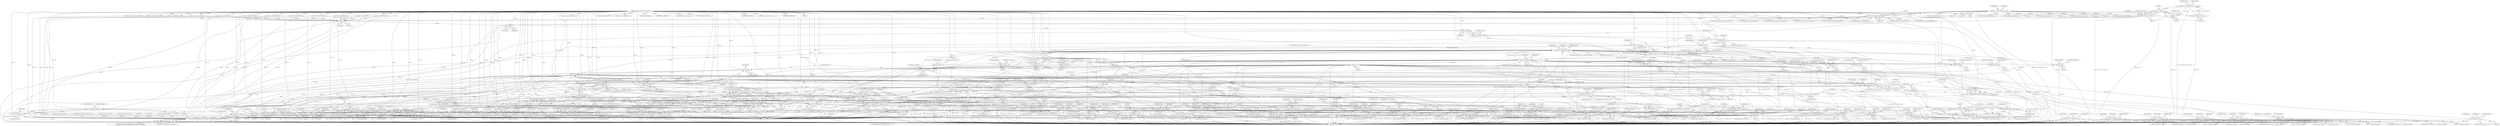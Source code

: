 digraph "0_tcpdump_26a6799b9ca80508c05cac7a9a3bef922991520b@pointer" {
"1000636" [label="(Call,odata = (const struct pgm_data *)(pgm + 1))"];
"1000638" [label="(Call,(const struct pgm_data *)(pgm + 1))"];
"1000126" [label="(Call,pgm = (const struct pgm_header *)bp)"];
"1000128" [label="(Call,(const struct pgm_header *)bp)"];
"1000108" [label="(MethodParameterIn,register const u_char *bp)"];
"1000664" [label="(Call,(const u_char *) (odata + 1))"];
"1000662" [label="(Call,bp = (const u_char *) (odata + 1))"];
"1000927" [label="(Call,bp++)"];
"1000948" [label="(Call,bp++)"];
"1000964" [label="(Call,EXTRACT_16BITS(bp))"];
"1000962" [label="(Call,opts_len = EXTRACT_16BITS(bp))"];
"1000967" [label="(Call,opts_len < 4)"];
"1000988" [label="(Call,opts_len -= 4)"];
"1000995" [label="(Call,opts_len < PGM_MIN_OPT_LEN)"];
"1001027" [label="(Call,opt_len < PGM_MIN_OPT_LEN)"];
"1001041" [label="(Call,opts_len < opt_len)"];
"1001055" [label="(Call,opt_len - 2)"];
"1001052" [label="(Call,ND_TTEST2(*bp, opt_len - 2))"];
"1001006" [label="(Call,ND_TTEST2(*bp, 2))"];
"1001005" [label="(Call,!ND_TTEST2(*bp, 2))"];
"1001051" [label="(Call,!ND_TTEST2(*bp, opt_len - 2))"];
"1001177" [label="(Call,ND_TCHECK2(*bp, sizeof(uint32_t)))"];
"1001357" [label="(Call,ND_TCHECK2(*bp, sizeof(struct in_addr)))"];
"1001394" [label="(Call,ND_TCHECK2(*bp, sizeof(struct in6_addr)))"];
"1001714" [label="(Call,ND_TCHECK2(*bp, sizeof(struct in_addr)))"];
"1001751" [label="(Call,ND_TCHECK2(*bp, sizeof(struct in6_addr)))"];
"1001825" [label="(Call,ND_TCHECK2(*bp, sizeof(struct in_addr)))"];
"1001862" [label="(Call,ND_TCHECK2(*bp, sizeof(struct in6_addr)))"];
"1001071" [label="(Call,opt_len != 4)"];
"1001099" [label="(Call,opt_len != 16)"];
"1001155" [label="(Call,opt_len -= sizeof(uint32_t))"];
"1001167" [label="(Call,opt_len < sizeof(uint32_t))"];
"1001193" [label="(Call,opt_len -= sizeof(uint32_t))"];
"1001204" [label="(Call,opt_len != 8)"];
"1001238" [label="(Call,opt_len != 12)"];
"1001282" [label="(Call,opt_len != 12)"];
"1001343" [label="(Call,opt_len != 4 + sizeof(struct in_addr))"];
"1001380" [label="(Call,opt_len != 4 + sizeof(struct in6_addr))"];
"1001427" [label="(Call,opt_len != 8)"];
"1001461" [label="(Call,opt_len != 8)"];
"1001495" [label="(Call,opt_len != 8)"];
"1001529" [label="(Call,opt_len != 4)"];
"1001558" [label="(Call,bp += opt_len)"];
"1001019" [label="(Call,bp++)"];
"1001024" [label="(Call,bp++)"];
"1001087" [label="(Call,EXTRACT_16BITS(bp))"];
"1001089" [label="(Call,bp += sizeof(uint16_t))"];
"1001940" [label="(Call,zmtp1_print_datagram(ndo, bp, EXTRACT_16BITS(&pgm->pgm_length)))"];
"1001110" [label="(Call,bp += 2)"];
"1001115" [label="(Call,EXTRACT_32BITS(bp))"];
"1001113" [label="(Call,seq = EXTRACT_32BITS(bp))"];
"1001117" [label="(Call,bp += sizeof(uint32_t))"];
"1001123" [label="(Call,EXTRACT_32BITS(bp))"];
"1001121" [label="(Call,offset = EXTRACT_32BITS(bp))"];
"1001125" [label="(Call,bp += sizeof(uint32_t))"];
"1001131" [label="(Call,EXTRACT_32BITS(bp))"];
"1001129" [label="(Call,len = EXTRACT_32BITS(bp))"];
"1001133" [label="(Call,bp += sizeof(uint32_t))"];
"1001152" [label="(Call,bp += 2)"];
"1001187" [label="(Call,EXTRACT_32BITS(bp))"];
"1001189" [label="(Call,bp += sizeof(uint32_t))"];
"1001215" [label="(Call,bp += 2)"];
"1001220" [label="(Call,EXTRACT_32BITS(bp))"];
"1001218" [label="(Call,seq = EXTRACT_32BITS(bp))"];
"1001222" [label="(Call,bp += sizeof(uint32_t))"];
"1001249" [label="(Call,bp += 2)"];
"1001254" [label="(Call,EXTRACT_32BITS(bp))"];
"1001252" [label="(Call,offset = EXTRACT_32BITS(bp))"];
"1001256" [label="(Call,bp += sizeof(uint32_t))"];
"1001262" [label="(Call,EXTRACT_32BITS(bp))"];
"1001260" [label="(Call,seq = EXTRACT_32BITS(bp))"];
"1001264" [label="(Call,bp += sizeof(uint32_t))"];
"1001293" [label="(Call,bp += 2)"];
"1001298" [label="(Call,EXTRACT_32BITS(bp))"];
"1001296" [label="(Call,offset = EXTRACT_32BITS(bp))"];
"1001300" [label="(Call,bp += sizeof(uint32_t))"];
"1001306" [label="(Call,EXTRACT_32BITS(bp))"];
"1001304" [label="(Call,seq = EXTRACT_32BITS(bp))"];
"1001308" [label="(Call,bp += sizeof(uint32_t))"];
"1001325" [label="(Call,bp += 2)"];
"1001330" [label="(Call,EXTRACT_16BITS(bp))"];
"1001328" [label="(Call,nla_afnum = EXTRACT_16BITS(bp))"];
"1001332" [label="(Call,bp += (2 * sizeof(uint16_t)))"];
"1001362" [label="(Call,addrtostr(bp, nla_buf, sizeof(nla_buf)))"];
"1001367" [label="(Call,bp += sizeof(struct in_addr))"];
"1001399" [label="(Call,addrtostr6(bp, nla_buf, sizeof(nla_buf)))"];
"1001404" [label="(Call,bp += sizeof(struct in6_addr))"];
"1001438" [label="(Call,bp += 2)"];
"1001443" [label="(Call,EXTRACT_32BITS(bp))"];
"1001441" [label="(Call,len = EXTRACT_32BITS(bp))"];
"1001445" [label="(Call,bp += sizeof(uint32_t))"];
"1001472" [label="(Call,bp += 2)"];
"1001477" [label="(Call,EXTRACT_32BITS(bp))"];
"1001475" [label="(Call,seq = EXTRACT_32BITS(bp))"];
"1001479" [label="(Call,bp += sizeof(uint32_t))"];
"1001506" [label="(Call,bp += 2)"];
"1001511" [label="(Call,EXTRACT_32BITS(bp))"];
"1001509" [label="(Call,len = EXTRACT_32BITS(bp))"];
"1001513" [label="(Call,bp += sizeof(uint32_t))"];
"1001540" [label="(Call,bp += 2)"];
"1001578" [label="(Call,bp += 2)"];
"1001602" [label="(Call,bp += 2)"];
"1001626" [label="(Call,bp += 2)"];
"1001642" [label="(Call,bp += opt_len)"];
"1001662" [label="(Call,bp += 2)"];
"1001674" [label="(Call,bp += 2)"];
"1001679" [label="(Call,EXTRACT_32BITS(bp))"];
"1001677" [label="(Call,offset = EXTRACT_32BITS(bp))"];
"1001681" [label="(Call,bp += sizeof(uint32_t))"];
"1001687" [label="(Call,EXTRACT_16BITS(bp))"];
"1001685" [label="(Call,nla_afnum = EXTRACT_16BITS(bp))"];
"1001689" [label="(Call,bp += (2 * sizeof(uint16_t)))"];
"1001719" [label="(Call,addrtostr(bp, nla_buf, sizeof(nla_buf)))"];
"1001724" [label="(Call,bp += sizeof(struct in_addr))"];
"1001756" [label="(Call,addrtostr6(bp, nla_buf, sizeof(nla_buf)))"];
"1001761" [label="(Call,bp += sizeof(struct in6_addr))"];
"1001785" [label="(Call,bp += 2)"];
"1001790" [label="(Call,EXTRACT_32BITS(bp))"];
"1001788" [label="(Call,offset = EXTRACT_32BITS(bp))"];
"1001792" [label="(Call,bp += sizeof(uint32_t))"];
"1001798" [label="(Call,EXTRACT_16BITS(bp))"];
"1001796" [label="(Call,nla_afnum = EXTRACT_16BITS(bp))"];
"1001800" [label="(Call,bp += (2 * sizeof(uint16_t)))"];
"1001830" [label="(Call,addrtostr(bp, nla_buf, sizeof(nla_buf)))"];
"1001835" [label="(Call,bp += sizeof(struct in_addr))"];
"1001867" [label="(Call,addrtostr6(bp, nla_buf, sizeof(nla_buf)))"];
"1001872" [label="(Call,bp += sizeof(struct in6_addr))"];
"1001904" [label="(Call,bp += opt_len)"];
"1001561" [label="(Call,opts_len -= opt_len)"];
"1001567" [label="(Call,opt_len != 4)"];
"1001591" [label="(Call,opt_len != 4)"];
"1001615" [label="(Call,opt_len != 4)"];
"1001645" [label="(Call,opts_len -= opt_len)"];
"1001651" [label="(Call,opt_len != 4)"];
"1001700" [label="(Call,opt_len != 12 + sizeof(struct in_addr))"];
"1001737" [label="(Call,opt_len != 12 + sizeof(struct in6_addr))"];
"1001811" [label="(Call,opt_len != 12 + sizeof(struct in_addr))"];
"1001848" [label="(Call,opt_len != 12 + sizeof(struct in6_addr))"];
"1001907" [label="(Call,opts_len -= opt_len)"];
"1001093" [label="(Call,opts_len -= 4)"];
"1001147" [label="(Call,opts_len -= 16)"];
"1001197" [label="(Call,opts_len -= sizeof(uint32_t))"];
"1001232" [label="(Call,opts_len -= 8)"];
"1001276" [label="(Call,opts_len -= 12)"];
"1001320" [label="(Call,opts_len -= 12)"];
"1001371" [label="(Call,opts_len -= 4 + sizeof(struct in_addr))"];
"1001408" [label="(Call,opts_len -= 4 + sizeof(struct in6_addr))"];
"1001455" [label="(Call,opts_len -= 8)"];
"1001489" [label="(Call,opts_len -= 8)"];
"1001523" [label="(Call,opts_len -= 8)"];
"1001547" [label="(Call,opts_len -= 4)"];
"1001585" [label="(Call,opts_len -= 4)"];
"1001609" [label="(Call,opts_len -= 4)"];
"1001633" [label="(Call,opts_len -= 4)"];
"1001669" [label="(Call,opts_len -= 4)"];
"1001728" [label="(Call,opts_len -= 12 + sizeof(struct in_addr))"];
"1001765" [label="(Call,opts_len -= 12 + sizeof(struct in6_addr))"];
"1001839" [label="(Call,opts_len -= 12 + sizeof(struct in_addr))"];
"1001876" [label="(Call,opts_len -= 12 + sizeof(struct in6_addr))"];
"1000978" [label="(Call,bp += sizeof(uint16_t))"];
"1000666" [label="(Call,odata + 1)"];
"1001029" [label="(Identifier,PGM_MIN_OPT_LEN)"];
"1001737" [label="(Call,opt_len != 12 + sizeof(struct in6_addr))"];
"1001020" [label="(Identifier,bp)"];
"1001496" [label="(Identifier,opt_len)"];
"1001862" [label="(Call,ND_TCHECK2(*bp, sizeof(struct in6_addr)))"];
"1000794" [label="(Call,bp += sizeof(struct in_addr))"];
"1001124" [label="(Identifier,bp)"];
"1001541" [label="(Identifier,bp)"];
"1001228" [label="(Identifier,ndo)"];
"1001125" [label="(Call,bp += sizeof(uint32_t))"];
"1001583" [label="(Identifier,ndo)"];
"1001345" [label="(Call,4 + sizeof(struct in_addr))"];
"1001073" [label="(Literal,4)"];
"1001941" [label="(Identifier,ndo)"];
"1001808" [label="(Block,)"];
"1001550" [label="(ControlStructure,break;)"];
"1001089" [label="(Call,bp += sizeof(uint16_t))"];
"1001657" [label="(Identifier,ndo)"];
"1001615" [label="(Call,opt_len != 4)"];
"1001873" [label="(Identifier,bp)"];
"1001865" [label="(Call,sizeof(struct in6_addr))"];
"1001152" [label="(Call,bp += 2)"];
"1001164" [label="(Identifier,opt_len)"];
"1001524" [label="(Identifier,opts_len)"];
"1001864" [label="(Identifier,bp)"];
"1001027" [label="(Call,opt_len < PGM_MIN_OPT_LEN)"];
"1001169" [label="(Call,sizeof(uint32_t))"];
"1001253" [label="(Identifier,offset)"];
"1001663" [label="(Identifier,bp)"];
"1001293" [label="(Call,bp += 2)"];
"1001840" [label="(Identifier,opts_len)"];
"1001848" [label="(Call,opt_len != 12 + sizeof(struct in6_addr))"];
"1000749" [label="(Call,bp += sizeof(struct in_addr))"];
"1001800" [label="(Call,bp += (2 * sizeof(uint16_t)))"];
"1001863" [label="(Call,*bp)"];
"1001497" [label="(Literal,8)"];
"1001867" [label="(Call,addrtostr6(bp, nla_buf, sizeof(nla_buf)))"];
"1001367" [label="(Call,bp += sizeof(struct in_addr))"];
"1001047" [label="(Identifier,ndo)"];
"1001545" [label="(Identifier,ndo)"];
"1001094" [label="(Identifier,opts_len)"];
"1000968" [label="(Identifier,opts_len)"];
"1001540" [label="(Call,bp += 2)"];
"1001257" [label="(Identifier,bp)"];
"1001165" [label="(Block,)"];
"1001687" [label="(Call,EXTRACT_16BITS(bp))"];
"1001339" [label="(Identifier,nla_afnum)"];
"1000962" [label="(Call,opts_len = EXTRACT_16BITS(bp))"];
"1001467" [label="(Identifier,ndo)"];
"1001709" [label="(Identifier,ndo)"];
"1001199" [label="(Call,sizeof(uint32_t))"];
"1001922" [label="(ControlStructure,if (ndo->ndo_packettype == PT_PGM_ZMTP1 &&\n\t    (pgm->pgm_type == PGM_ODATA || pgm->pgm_type == PGM_RDATA)))"];
"1001100" [label="(Identifier,opt_len)"];
"1001494" [label="(ControlStructure,if (opt_len != 8))"];
"1001001" [label="(Identifier,ndo)"];
"1001721" [label="(Identifier,nla_buf)"];
"1001203" [label="(ControlStructure,if (opt_len != 8))"];
"1001478" [label="(Identifier,bp)"];
"1000744" [label="(Call,addrtostr(bp, source_buf, sizeof(source_buf)))"];
"1000636" [label="(Call,odata = (const struct pgm_data *)(pgm + 1))"];
"1001314" [label="(Identifier,ndo)"];
"1001147" [label="(Call,opts_len -= 16)"];
"1001802" [label="(Call,2 * sizeof(uint16_t))"];
"1001153" [label="(Identifier,bp)"];
"1000881" [label="(Call,bp = (const u_char *) (ack + 1))"];
"1001068" [label="(Block,)"];
"1000992" [label="(Identifier,opts_len)"];
"1001567" [label="(Call,opt_len != 4)"];
"1001722" [label="(Call,sizeof(nla_buf))"];
"1001850" [label="(Call,12 + sizeof(struct in6_addr))"];
"1000132" [label="(Identifier,ip)"];
"1001758" [label="(Identifier,nla_buf)"];
"1000947" [label="(Call,*bp++)"];
"1000765" [label="(Call,bp += sizeof(struct in6_addr))"];
"1001297" [label="(Identifier,offset)"];
"1001405" [label="(Identifier,bp)"];
"1001481" [label="(Call,sizeof(uint32_t))"];
"1001105" [label="(Identifier,ndo)"];
"1000264" [label="(Call,tcpport_string(ndo, dport))"];
"1001244" [label="(Identifier,ndo)"];
"1000520" [label="(Call,bp = (const u_char *) (polr + 1))"];
"1001256" [label="(Call,bp += sizeof(uint32_t))"];
"1001635" [label="(Literal,4)"];
"1001426" [label="(ControlStructure,if (opt_len != 8))"];
"1001664" [label="(Literal,2)"];
"1001869" [label="(Identifier,nla_buf)"];
"1001644" [label="(Identifier,opt_len)"];
"1001148" [label="(Identifier,opts_len)"];
"1001222" [label="(Call,bp += sizeof(uint32_t))"];
"1001580" [label="(Literal,2)"];
"1001360" [label="(Call,sizeof(struct in_addr))"];
"1001909" [label="(Identifier,opt_len)"];
"1000107" [label="(MethodParameterIn,netdissect_options *ndo)"];
"1001198" [label="(Identifier,opts_len)"];
"1001670" [label="(Identifier,opts_len)"];
"1001751" [label="(Call,ND_TCHECK2(*bp, sizeof(struct in6_addr)))"];
"1001474" [label="(Literal,2)"];
"1001402" [label="(Call,sizeof(nla_buf))"];
"1001586" [label="(Identifier,opts_len)"];
"1001265" [label="(Identifier,bp)"];
"1001133" [label="(Call,bp += sizeof(uint32_t))"];
"1001098" [label="(ControlStructure,if (opt_len != 16))"];
"1001161" [label="(Identifier,ndo)"];
"1001377" [label="(ControlStructure,break;)"];
"1001621" [label="(Identifier,ndo)"];
"1001943" [label="(Call,EXTRACT_16BITS(&pgm->pgm_length))"];
"1001028" [label="(Identifier,opt_len)"];
"1001872" [label="(Call,bp += sizeof(struct in6_addr))"];
"1001096" [label="(ControlStructure,break;)"];
"1001801" [label="(Identifier,bp)"];
"1001019" [label="(Call,bp++)"];
"1001154" [label="(Literal,2)"];
"1001288" [label="(Identifier,ndo)"];
"1001251" [label="(Literal,2)"];
"1000978" [label="(Call,bp += sizeof(uint16_t))"];
"1001358" [label="(Call,*bp)"];
"1001514" [label="(Identifier,bp)"];
"1001904" [label="(Call,bp += opt_len)"];
"1001515" [label="(Call,sizeof(uint32_t))"];
"1001090" [label="(Identifier,bp)"];
"1001266" [label="(Call,sizeof(uint32_t))"];
"1000512" [label="(Call,(const struct pgm_polr *)(pgm + 1))"];
"1001591" [label="(Call,opt_len != 4)"];
"1001219" [label="(Identifier,seq)"];
"1001578" [label="(Call,bp += 2)"];
"1001395" [label="(Call,*bp)"];
"1001507" [label="(Identifier,bp)"];
"1001223" [label="(Identifier,bp)"];
"1001836" [label="(Identifier,bp)"];
"1001810" [label="(ControlStructure,if (opt_len != 12 + sizeof(struct in_addr)))"];
"1000472" [label="(Call,(const struct pgm_poll *)(pgm + 1))"];
"1001717" [label="(Call,sizeof(struct in_addr))"];
"1001652" [label="(Identifier,opt_len)"];
"1001561" [label="(Call,opts_len -= opt_len)"];
"1001182" [label="(Call,ND_PRINT((ndo, \" %u\", EXTRACT_32BITS(bp))))"];
"1001839" [label="(Call,opts_len -= 12 + sizeof(struct in_addr))"];
"1001283" [label="(Identifier,opt_len)"];
"1001021" [label="(Call,opt_len = *bp++)"];
"1001270" [label="(Identifier,ndo)"];
"1001868" [label="(Identifier,bp)"];
"1000561" [label="(Call,bp += sizeof(struct in6_addr))"];
"1001429" [label="(Literal,8)"];
"1001813" [label="(Call,12 + sizeof(struct in_addr))"];
"1001323" [label="(ControlStructure,break;)"];
"1000699" [label="(Call,bp = (const u_char *) (rdata + 1))"];
"1001455" [label="(Call,opts_len -= 8)"];
"1001681" [label="(Call,bp += sizeof(uint32_t))"];
"1001252" [label="(Call,offset = EXTRACT_32BITS(bp))"];
"1001095" [label="(Literal,4)"];
"1001826" [label="(Call,*bp)"];
"1001906" [label="(Identifier,opt_len)"];
"1001739" [label="(Call,12 + sizeof(struct in6_addr))"];
"1001342" [label="(ControlStructure,if (opt_len != 4 + sizeof(struct in_addr)))"];
"1001371" [label="(Call,opts_len -= 4 + sizeof(struct in_addr))"];
"1001757" [label="(Identifier,bp)"];
"1001185" [label="(Block,)"];
"1001101" [label="(Literal,16)"];
"1001380" [label="(Call,opt_len != 4 + sizeof(struct in6_addr))"];
"1001558" [label="(Call,bp += opt_len)"];
"1001308" [label="(Call,bp += sizeof(uint32_t))"];
"1000127" [label="(Identifier,pgm)"];
"1001799" [label="(Identifier,bp)"];
"1001091" [label="(Call,sizeof(uint16_t))"];
"1000128" [label="(Call,(const struct pgm_header *)bp)"];
"1001729" [label="(Identifier,opts_len)"];
"1001051" [label="(Call,!ND_TTEST2(*bp, opt_len - 2))"];
"1001072" [label="(Identifier,opt_len)"];
"1000313" [label="(Call,tcpport_string(ndo, dport))"];
"1001325" [label="(Call,bp += 2)"];
"1001573" [label="(Identifier,ndo)"];
"1001602" [label="(Call,bp += 2)"];
"1001368" [label="(Identifier,bp)"];
"1000948" [label="(Call,bp++)"];
"1001792" [label="(Call,bp += sizeof(uint32_t))"];
"1001340" [label="(Block,)"];
"1001682" [label="(Identifier,bp)"];
"1001238" [label="(Call,opt_len != 12)"];
"1001512" [label="(Identifier,bp)"];
"1001490" [label="(Identifier,opts_len)"];
"1001149" [label="(Literal,16)"];
"1001130" [label="(Identifier,len)"];
"1000418" [label="(Call,bp += sizeof(struct in_addr))"];
"1001671" [label="(Literal,4)"];
"1001118" [label="(Identifier,bp)"];
"1000666" [label="(Call,odata + 1)"];
"1001263" [label="(Identifier,bp)"];
"1000634" [label="(Block,)"];
"1001320" [label="(Call,opts_len -= 12)"];
"1001406" [label="(Call,sizeof(struct in6_addr))"];
"1001363" [label="(Identifier,bp)"];
"1000640" [label="(Call,pgm + 1)"];
"1000413" [label="(Call,addrtostr(bp, nla_buf, sizeof(nla_buf)))"];
"1001495" [label="(Call,opt_len != 8)"];
"1001491" [label="(Literal,8)"];
"1000677" [label="(Call,pgm + 1)"];
"1000637" [label="(Identifier,odata)"];
"1000760" [label="(Call,addrtostr6(bp, source_buf, sizeof(source_buf)))"];
"1001040" [label="(ControlStructure,if (opts_len < opt_len))"];
"1001462" [label="(Identifier,opt_len)"];
"1001433" [label="(Identifier,ndo)"];
"1001365" [label="(Call,sizeof(nla_buf))"];
"1001357" [label="(Call,ND_TCHECK2(*bp, sizeof(struct in_addr)))"];
"1001018" [label="(Call,*bp++)"];
"1001328" [label="(Call,nla_afnum = EXTRACT_16BITS(bp))"];
"1001119" [label="(Call,sizeof(uint32_t))"];
"1000964" [label="(Call,EXTRACT_16BITS(bp))"];
"1001833" [label="(Call,sizeof(nla_buf))"];
"1001017" [label="(Identifier,opt_type)"];
"1001132" [label="(Identifier,bp)"];
"1001008" [label="(Identifier,bp)"];
"1001910" [label="(ControlStructure,break;)"];
"1001485" [label="(Identifier,ndo)"];
"1001127" [label="(Call,sizeof(uint32_t))"];
"1001194" [label="(Identifier,opt_len)"];
"1001191" [label="(Call,sizeof(uint32_t))"];
"1000385" [label="(Call,(const struct pgm_spm *)(pgm + 1))"];
"1000967" [label="(Call,opts_len < 4)"];
"1001301" [label="(Identifier,bp)"];
"1001724" [label="(Call,bp += sizeof(struct in_addr))"];
"1001116" [label="(Identifier,bp)"];
"1001794" [label="(Call,sizeof(uint32_t))"];
"1001041" [label="(Call,opts_len < opt_len)"];
"1001549" [label="(Literal,4)"];
"1000299" [label="(Call,tcpport_string(ndo, dport))"];
"1001674" [label="(Call,bp += 2)"];
"1001477" [label="(Call,EXTRACT_32BITS(bp))"];
"1001535" [label="(Identifier,ndo)"];
"1001215" [label="(Call,bp += 2)"];
"1001025" [label="(Identifier,bp)"];
"1001066" [label="(Identifier,opt_type)"];
"1001752" [label="(Call,*bp)"];
"1001642" [label="(Call,bp += opt_len)"];
"1000578" [label="(Call,bp += sizeof(uint32_t))"];
"1000966" [label="(ControlStructure,if (opts_len < 4))"];
"1001352" [label="(Identifier,ndo)"];
"1001793" [label="(Identifier,bp)"];
"1001382" [label="(Call,4 + sizeof(struct in6_addr))"];
"1001439" [label="(Identifier,bp)"];
"1001033" [label="(Identifier,ndo)"];
"1001562" [label="(Identifier,opts_len)"];
"1001050" [label="(ControlStructure,if (!ND_TTEST2(*bp, opt_len - 2)))"];
"1001686" [label="(Identifier,nla_afnum)"];
"1001617" [label="(Literal,4)"];
"1001061" [label="(Identifier,ndo)"];
"1001530" [label="(Identifier,opt_len)"];
"1000979" [label="(Identifier,bp)"];
"1001508" [label="(Literal,2)"];
"1001837" [label="(Call,sizeof(struct in_addr))"];
"1001210" [label="(Identifier,ndo)"];
"1000773" [label="(Call,bp += (2 * sizeof(uint16_t)))"];
"1001475" [label="(Call,seq = EXTRACT_32BITS(bp))"];
"1001372" [label="(Identifier,opts_len)"];
"1000638" [label="(Call,(const struct pgm_data *)(pgm + 1))"];
"1001631" [label="(Identifier,ndo)"];
"1001087" [label="(Call,EXTRACT_16BITS(bp))"];
"1001156" [label="(Identifier,opt_len)"];
"1001611" [label="(Literal,4)"];
"1000604" [label="(Call,bp += sizeof(uint32_t))"];
"1001206" [label="(Literal,8)"];
"1001765" [label="(Call,opts_len -= 12 + sizeof(struct in6_addr))"];
"1001042" [label="(Identifier,opts_len)"];
"1001122" [label="(Identifier,offset)"];
"1001763" [label="(Call,sizeof(struct in6_addr))"];
"1000662" [label="(Call,bp = (const u_char *) (odata + 1))"];
"1001662" [label="(Call,bp += 2)"];
"1001908" [label="(Identifier,opts_len)"];
"1000668" [label="(Literal,1)"];
"1001720" [label="(Identifier,bp)"];
"1001055" [label="(Call,opt_len - 2)"];
"1001636" [label="(ControlStructure,break;)"];
"1001381" [label="(Identifier,opt_len)"];
"1001942" [label="(Identifier,bp)"];
"1001332" [label="(Call,bp += (2 * sizeof(uint16_t)))"];
"1001762" [label="(Identifier,bp)"];
"1001789" [label="(Identifier,offset)"];
"1001190" [label="(Identifier,bp)"];
"1000805" [label="(Call,addrtostr6(bp, group_buf, sizeof(group_buf)))"];
"1001053" [label="(Call,*bp)"];
"1001697" [label="(Block,)"];
"1001331" [label="(Identifier,bp)"];
"1001234" [label="(Literal,8)"];
"1001295" [label="(Literal,2)"];
"1001258" [label="(Call,sizeof(uint32_t))"];
"1001126" [label="(Identifier,bp)"];
"1001688" [label="(Identifier,bp)"];
"1001085" [label="(Block,)"];
"1001878" [label="(Call,12 + sizeof(struct in6_addr))"];
"1001408" [label="(Call,opts_len -= 4 + sizeof(struct in6_addr))"];
"1001669" [label="(Call,opts_len -= 4)"];
"1000667" [label="(Identifier,odata)"];
"1001604" [label="(Literal,2)"];
"1001216" [label="(Identifier,bp)"];
"1001948" [label="(Return,return;)"];
"1001476" [label="(Identifier,seq)"];
"1001585" [label="(Call,opts_len -= 4)"];
"1001111" [label="(Identifier,bp)"];
"1001260" [label="(Call,seq = EXTRACT_32BITS(bp))"];
"1001359" [label="(Identifier,bp)"];
"1000514" [label="(Call,pgm + 1)"];
"1000994" [label="(ControlStructure,if (opts_len < PGM_MIN_OPT_LEN))"];
"1001603" [label="(Identifier,bp)"];
"1000675" [label="(Call,(const struct pgm_data *)(pgm + 1))"];
"1001054" [label="(Identifier,bp)"];
"1001023" [label="(Call,*bp++)"];
"1000928" [label="(Identifier,bp)"];
"1001719" [label="(Call,addrtostr(bp, nla_buf, sizeof(nla_buf)))"];
"1001204" [label="(Call,opt_len != 8)"];
"1001276" [label="(Call,opts_len -= 12)"];
"1001110" [label="(Call,bp += 2)"];
"1001905" [label="(Identifier,bp)"];
"1001456" [label="(Identifier,opts_len)"];
"1001093" [label="(Call,opts_len -= 4)"];
"1001056" [label="(Identifier,opt_len)"];
"1001754" [label="(Call,sizeof(struct in6_addr))"];
"1001691" [label="(Call,2 * sizeof(uint16_t))"];
"1001330" [label="(Call,EXTRACT_16BITS(bp))"];
"1000591" [label="(Call,bp += sizeof(uint32_t))"];
"1001597" [label="(Identifier,ndo)"];
"1001473" [label="(Identifier,bp)"];
"1001746" [label="(Identifier,ndo)"];
"1001835" [label="(Call,bp += sizeof(struct in_addr))"];
"1001442" [label="(Identifier,len)"];
"1001302" [label="(Call,sizeof(uint32_t))"];
"1001847" [label="(ControlStructure,if (opt_len != 12 + sizeof(struct in6_addr)))"];
"1001685" [label="(Call,nla_afnum = EXTRACT_16BITS(bp))"];
"1001771" [label="(ControlStructure,break;)"];
"1000995" [label="(Call,opts_len < PGM_MIN_OPT_LEN)"];
"1000780" [label="(Call,EXTRACT_16BITS(bp))"];
"1001645" [label="(Call,opts_len -= opt_len)"];
"1001616" [label="(Identifier,opt_len)"];
"1001566" [label="(ControlStructure,if (opt_len != 4))"];
"1001696" [label="(Identifier,nla_afnum)"];
"1001264" [label="(Call,bp += sizeof(uint32_t))"];
"1001472" [label="(Call,bp += 2)"];
"1001009" [label="(Literal,2)"];
"1001832" [label="(Identifier,nla_buf)"];
"1001458" [label="(ControlStructure,break;)"];
"1001756" [label="(Call,addrtostr6(bp, nla_buf, sizeof(nla_buf)))"];
"1000434" [label="(Call,bp += sizeof(struct in6_addr))"];
"1001026" [label="(ControlStructure,if (opt_len < PGM_MIN_OPT_LEN))"];
"1001463" [label="(Literal,8)"];
"1001232" [label="(Call,opts_len -= 8)"];
"1001609" [label="(Call,opts_len -= 4)"];
"1001714" [label="(Call,ND_TCHECK2(*bp, sizeof(struct in_addr)))"];
"1001680" [label="(Identifier,bp)"];
"1001121" [label="(Call,offset = EXTRACT_32BITS(bp))"];
"1000669" [label="(ControlStructure,break;)"];
"1000393" [label="(Call,bp = (const u_char *) (spm + 1))"];
"1001489" [label="(Call,opts_len -= 8)"];
"1001343" [label="(Call,opt_len != 4 + sizeof(struct in_addr))"];
"1001240" [label="(Literal,12)"];
"1001278" [label="(Literal,12)"];
"1001166" [label="(ControlStructure,if (opt_len < sizeof(uint32_t)))"];
"1000126" [label="(Call,pgm = (const struct pgm_header *)bp)"];
"1001716" [label="(Identifier,bp)"];
"1001479" [label="(Call,bp += sizeof(uint32_t))"];
"1001701" [label="(Identifier,opt_len)"];
"1000664" [label="(Call,(const u_char *) (odata + 1))"];
"1001548" [label="(Identifier,opts_len)"];
"1001005" [label="(Call,!ND_TTEST2(*bp, 2))"];
"1001195" [label="(Call,sizeof(uint32_t))"];
"1001513" [label="(Call,bp += sizeof(uint32_t))"];
"1001299" [label="(Identifier,bp)"];
"1001217" [label="(Literal,2)"];
"1001024" [label="(Call,bp++)"];
"1001457" [label="(Literal,8)"];
"1001322" [label="(Literal,12)"];
"1001088" [label="(Identifier,bp)"];
"1001702" [label="(Call,12 + sizeof(struct in_addr))"];
"1001071" [label="(Call,opt_len != 4)"];
"1001628" [label="(Literal,2)"];
"1001139" [label="(Identifier,ndo)"];
"1001525" [label="(Literal,8)"];
"1001807" [label="(Identifier,nla_afnum)"];
"1001326" [label="(Identifier,bp)"];
"1001460" [label="(ControlStructure,if (opt_len != 8))"];
"1001401" [label="(Identifier,nla_buf)"];
"1001509" [label="(Call,len = EXTRACT_32BITS(bp))"];
"1001300" [label="(Call,bp += sizeof(uint32_t))"];
"1000387" [label="(Call,pgm + 1)"];
"1001788" [label="(Call,offset = EXTRACT_32BITS(bp))"];
"1001344" [label="(Identifier,opt_len)"];
"1001519" [label="(Identifier,ndo)"];
"1001626" [label="(Call,bp += 2)"];
"1001134" [label="(Identifier,bp)"];
"1001633" [label="(Call,opts_len -= 4)"];
"1001189" [label="(Call,bp += sizeof(uint32_t))"];
"1001753" [label="(Identifier,bp)"];
"1001676" [label="(Literal,2)"];
"1001305" [label="(Identifier,seq)"];
"1000576" [label="(Call,EXTRACT_32BITS(bp))"];
"1001506" [label="(Call,bp += 2)"];
"1001643" [label="(Identifier,bp)"];
"1001277" [label="(Identifier,opts_len)"];
"1001689" [label="(Call,bp += (2 * sizeof(uint16_t)))"];
"1000429" [label="(Call,addrtostr6(bp, nla_buf, sizeof(nla_buf)))"];
"1001820" [label="(Identifier,ndo)"];
"1000963" [label="(Identifier,opts_len)"];
"1001309" [label="(Identifier,bp)"];
"1001874" [label="(Call,sizeof(struct in6_addr))"];
"1001907" [label="(Call,opts_len -= opt_len)"];
"1000556" [label="(Call,addrtostr6(bp, nla_buf, sizeof(nla_buf)))"];
"1001177" [label="(Call,ND_TCHECK2(*bp, sizeof(uint32_t)))"];
"1001369" [label="(Call,sizeof(struct in_addr))"];
"1001569" [label="(Literal,4)"];
"1001526" [label="(ControlStructure,break;)"];
"1001414" [label="(ControlStructure,break;)"];
"1001796" [label="(Call,nla_afnum = EXTRACT_16BITS(bp))"];
"1001334" [label="(Call,2 * sizeof(uint16_t))"];
"1001239" [label="(Identifier,opt_len)"];
"1001787" [label="(Literal,2)"];
"1001440" [label="(Literal,2)"];
"1001699" [label="(ControlStructure,if (opt_len != 12 + sizeof(struct in_addr)))"];
"1001653" [label="(Literal,4)"];
"1001052" [label="(Call,ND_TTEST2(*bp, opt_len - 2))"];
"1001409" [label="(Identifier,opts_len)"];
"1001791" [label="(Identifier,bp)"];
"1001167" [label="(Call,opt_len < sizeof(uint32_t))"];
"1000545" [label="(Call,bp += sizeof(struct in_addr))"];
"1001683" [label="(Call,sizeof(uint32_t))"];
"1000949" [label="(Identifier,bp)"];
"1001672" [label="(ControlStructure,break;)"];
"1001461" [label="(Call,opt_len != 8)"];
"1001218" [label="(Call,seq = EXTRACT_32BITS(bp))"];
"1000865" [label="(Call,pgm + 1)"];
"1001812" [label="(Identifier,opt_len)"];
"1001590" [label="(ControlStructure,if (opt_len != 4))"];
"1001168" [label="(Identifier,opt_len)"];
"1001648" [label="(ControlStructure,break;)"];
"1001373" [label="(Call,4 + sizeof(struct in_addr))"];
"1001811" [label="(Call,opt_len != 12 + sizeof(struct in_addr))"];
"1001333" [label="(Identifier,bp)"];
"1001827" [label="(Identifier,bp)"];
"1001444" [label="(Identifier,bp)"];
"1001849" [label="(Identifier,opt_len)"];
"1000250" [label="(Call,tcpport_string(ndo, dport))"];
"1001399" [label="(Call,addrtostr6(bp, nla_buf, sizeof(nla_buf)))"];
"1001547" [label="(Call,opts_len -= 4)"];
"1001284" [label="(Literal,12)"];
"1001157" [label="(Call,sizeof(uint32_t))"];
"1001728" [label="(Call,opts_len -= 12 + sizeof(struct in_addr))"];
"1000984" [label="(Identifier,ndo)"];
"1001379" [label="(ControlStructure,if (opt_len != 4 + sizeof(struct in6_addr)))"];
"1000108" [label="(MethodParameterIn,register const u_char *bp)"];
"1001962" [label="(MethodReturn,RET)"];
"1001725" [label="(Identifier,bp)"];
"1001700" [label="(Call,opt_len != 12 + sizeof(struct in_addr))"];
"1001734" [label="(ControlStructure,break;)"];
"1001007" [label="(Call,*bp)"];
"1001261" [label="(Identifier,seq)"];
"1001115" [label="(Call,EXTRACT_32BITS(bp))"];
"1001564" [label="(ControlStructure,break;)"];
"1001187" [label="(Call,EXTRACT_32BITS(bp))"];
"1001057" [label="(Literal,2)"];
"1001845" [label="(ControlStructure,break;)"];
"1001281" [label="(ControlStructure,if (opt_len != 12))"];
"1001786" [label="(Identifier,bp)"];
"1001587" [label="(Literal,4)"];
"1001675" [label="(Identifier,bp)"];
"1001129" [label="(Call,len = EXTRACT_32BITS(bp))"];
"1001410" [label="(Call,4 + sizeof(struct in6_addr))"];
"1001828" [label="(Call,sizeof(struct in_addr))"];
"1001262" [label="(Call,EXTRACT_32BITS(bp))"];
"1001785" [label="(Call,bp += 2)"];
"1001651" [label="(Call,opt_len != 4)"];
"1001759" [label="(Call,sizeof(nla_buf))"];
"1001113" [label="(Call,seq = EXTRACT_32BITS(bp))"];
"1001690" [label="(Identifier,bp)"];
"1001830" [label="(Call,addrtostr(bp, nla_buf, sizeof(nla_buf)))"];
"1001857" [label="(Identifier,ndo)"];
"1001082" [label="(Call,ND_PRINT((ndo, \" OPTS LEN (extra?) %d\", EXTRACT_16BITS(bp))))"];
"1001825" [label="(Call,ND_TCHECK2(*bp, sizeof(struct in_addr)))"];
"1000789" [label="(Call,addrtostr(bp, group_buf, sizeof(group_buf)))"];
"1001568" [label="(Identifier,opt_len)"];
"1001588" [label="(ControlStructure,break;)"];
"1000988" [label="(Call,opts_len -= 4)"];
"1001831" [label="(Identifier,bp)"];
"1001797" [label="(Identifier,nla_afnum)"];
"1001174" [label="(Identifier,ndo)"];
"1001443" [label="(Call,EXTRACT_32BITS(bp))"];
"1001131" [label="(Call,EXTRACT_32BITS(bp))"];
"1001511" [label="(Call,EXTRACT_32BITS(bp))"];
"1000926" [label="(Call,*bp++)"];
"1001043" [label="(Identifier,opt_len)"];
"1001559" [label="(Identifier,bp)"];
"1001235" [label="(ControlStructure,break;)"];
"1001394" [label="(Call,ND_TCHECK2(*bp, sizeof(struct in6_addr)))"];
"1001179" [label="(Identifier,bp)"];
"1001188" [label="(Identifier,bp)"];
"1000927" [label="(Call,bp++)"];
"1001560" [label="(Identifier,opt_len)"];
"1001364" [label="(Identifier,nla_buf)"];
"1001220" [label="(Call,EXTRACT_32BITS(bp))"];
"1001180" [label="(Call,sizeof(uint32_t))"];
"1001528" [label="(ControlStructure,if (opt_len != 4))"];
"1000911" [label="(Block,)"];
"1001389" [label="(Identifier,ndo)"];
"1000645" [label="(Identifier,odata)"];
"1000965" [label="(Identifier,bp)"];
"1001451" [label="(Identifier,ndo)"];
"1001397" [label="(Call,sizeof(struct in6_addr))"];
"1001077" [label="(Identifier,ndo)"];
"1001650" [label="(ControlStructure,if (opt_len != 4))"];
"1001362" [label="(Call,addrtostr(bp, nla_buf, sizeof(nla_buf)))"];
"1001306" [label="(Call,EXTRACT_32BITS(bp))"];
"1001446" [label="(Identifier,bp)"];
"1001254" [label="(Call,EXTRACT_32BITS(bp))"];
"1001841" [label="(Call,12 + sizeof(struct in_addr))"];
"1001798" [label="(Call,EXTRACT_16BITS(bp))"];
"1001296" [label="(Call,offset = EXTRACT_32BITS(bp))"];
"1000996" [label="(Identifier,opts_len)"];
"1000716" [label="(Call,(const struct pgm_nak *)(pgm + 1))"];
"1000914" [label="(Call,ND_TTEST2(*bp, PGM_MIN_OPT_LEN))"];
"1000980" [label="(Call,sizeof(uint16_t))"];
"1001307" [label="(Identifier,bp)"];
"1001396" [label="(Identifier,bp)"];
"1001294" [label="(Identifier,bp)"];
"1001667" [label="(Identifier,ndo)"];
"1001447" [label="(Call,sizeof(uint32_t))"];
"1000990" [label="(Literal,4)"];
"1000863" [label="(Call,(const struct pgm_ack *)(pgm + 1))"];
"1001766" [label="(Identifier,opts_len)"];
"1001738" [label="(Identifier,opt_len)"];
"1001249" [label="(Call,bp += 2)"];
"1001614" [label="(ControlStructure,if (opt_len != 4))"];
"1001529" [label="(Call,opt_len != 4)"];
"1000589" [label="(Call,EXTRACT_32BITS(bp))"];
"1001282" [label="(Call,opt_len != 12)"];
"1000474" [label="(Call,pgm + 1)"];
"1001184" [label="(Identifier,ndo)"];
"1001870" [label="(Call,sizeof(nla_buf))"];
"1001679" [label="(Call,EXTRACT_32BITS(bp))"];
"1001221" [label="(Identifier,bp)"];
"1001678" [label="(Identifier,offset)"];
"1001940" [label="(Call,zmtp1_print_datagram(ndo, bp, EXTRACT_16BITS(&pgm->pgm_length)))"];
"1001882" [label="(ControlStructure,break;)"];
"1000130" [label="(Identifier,bp)"];
"1001876" [label="(Call,opts_len -= 12 + sizeof(struct in6_addr))"];
"1000663" [label="(Identifier,bp)"];
"1000969" [label="(Literal,4)"];
"1001255" [label="(Identifier,bp)"];
"1001004" [label="(ControlStructure,if (!ND_TTEST2(*bp, 2)))"];
"1001427" [label="(Call,opt_len != 8)"];
"1001237" [label="(ControlStructure,if (opt_len != 12))"];
"1001178" [label="(Call,*bp)"];
"1001321" [label="(Identifier,opts_len)"];
"1001492" [label="(ControlStructure,break;)"];
"1001730" [label="(Call,12 + sizeof(struct in_addr))"];
"1001877" [label="(Identifier,opts_len)"];
"1001593" [label="(Literal,4)"];
"1000724" [label="(Call,bp = (const u_char *) (nak + 1))"];
"1001767" [label="(Call,12 + sizeof(struct in6_addr))"];
"1001438" [label="(Call,bp += 2)"];
"1000997" [label="(Identifier,PGM_MIN_OPT_LEN)"];
"1001726" [label="(Call,sizeof(struct in_addr))"];
"1001531" [label="(Literal,4)"];
"1001677" [label="(Call,offset = EXTRACT_32BITS(bp))"];
"1001501" [label="(Identifier,ndo)"];
"1001542" [label="(Literal,2)"];
"1000718" [label="(Call,pgm + 1)"];
"1001428" [label="(Identifier,opt_len)"];
"1001634" [label="(Identifier,opts_len)"];
"1001224" [label="(Call,sizeof(uint32_t))"];
"1001480" [label="(Identifier,bp)"];
"1001310" [label="(Call,sizeof(uint32_t))"];
"1001099" [label="(Call,opt_len != 16)"];
"1001736" [label="(ControlStructure,if (opt_len != 12 + sizeof(struct in6_addr)))"];
"1001627" [label="(Identifier,bp)"];
"1001155" [label="(Call,opt_len -= sizeof(uint32_t))"];
"1000496" [label="(Call,bp = (const u_char *) (poll_msg + 1))"];
"1001013" [label="(Identifier,ndo)"];
"1001607" [label="(Identifier,ndo)"];
"1001647" [label="(Identifier,opt_len)"];
"1001400" [label="(Identifier,bp)"];
"1001250" [label="(Identifier,bp)"];
"1000111" [label="(Block,)"];
"1000973" [label="(Identifier,ndo)"];
"1001510" [label="(Identifier,len)"];
"1001112" [label="(Literal,2)"];
"1001114" [label="(Identifier,seq)"];
"1000989" [label="(Identifier,opts_len)"];
"1001329" [label="(Identifier,nla_afnum)"];
"1001197" [label="(Call,opts_len -= sizeof(uint32_t))"];
"1001135" [label="(Call,sizeof(uint32_t))"];
"1001761" [label="(Call,bp += sizeof(struct in6_addr))"];
"1000602" [label="(Call,EXTRACT_32BITS(bp))"];
"1001279" [label="(ControlStructure,break;)"];
"1001150" [label="(ControlStructure,break;)"];
"1001441" [label="(Call,len = EXTRACT_32BITS(bp))"];
"1001610" [label="(Identifier,opts_len)"];
"1001117" [label="(Call,bp += sizeof(uint32_t))"];
"1001084" [label="(Identifier,ndo)"];
"1001563" [label="(Identifier,opt_len)"];
"1000810" [label="(Call,bp += sizeof(struct in6_addr))"];
"1001298" [label="(Call,EXTRACT_32BITS(bp))"];
"1001790" [label="(Call,EXTRACT_32BITS(bp))"];
"1001523" [label="(Call,opts_len -= 8)"];
"1001304" [label="(Call,seq = EXTRACT_32BITS(bp))"];
"1001006" [label="(Call,ND_TTEST2(*bp, 2))"];
"1001592" [label="(Identifier,opt_len)"];
"1000540" [label="(Call,addrtostr(bp, nla_buf, sizeof(nla_buf)))"];
"1001070" [label="(ControlStructure,if (opt_len != 4))"];
"1001715" [label="(Call,*bp)"];
"1001612" [label="(ControlStructure,break;)"];
"1001327" [label="(Literal,2)"];
"1001445" [label="(Call,bp += sizeof(uint32_t))"];
"1001193" [label="(Call,opt_len -= sizeof(uint32_t))"];
"1001123" [label="(Call,EXTRACT_32BITS(bp))"];
"1001205" [label="(Identifier,opt_len)"];
"1001646" [label="(Identifier,opts_len)"];
"1001233" [label="(Identifier,opts_len)"];
"1001404" [label="(Call,bp += sizeof(struct in6_addr))"];
"1001579" [label="(Identifier,bp)"];
"1000636" -> "1000634"  [label="AST: "];
"1000636" -> "1000638"  [label="CFG: "];
"1000637" -> "1000636"  [label="AST: "];
"1000638" -> "1000636"  [label="AST: "];
"1000645" -> "1000636"  [label="CFG: "];
"1000636" -> "1001962"  [label="DDG: (const struct pgm_data *)(pgm + 1)"];
"1000638" -> "1000636"  [label="DDG: pgm + 1"];
"1000636" -> "1000664"  [label="DDG: odata"];
"1000636" -> "1000666"  [label="DDG: odata"];
"1000638" -> "1000640"  [label="CFG: "];
"1000639" -> "1000638"  [label="AST: "];
"1000640" -> "1000638"  [label="AST: "];
"1000638" -> "1001962"  [label="DDG: pgm + 1"];
"1000126" -> "1000638"  [label="DDG: pgm"];
"1000126" -> "1000111"  [label="AST: "];
"1000126" -> "1000128"  [label="CFG: "];
"1000127" -> "1000126"  [label="AST: "];
"1000128" -> "1000126"  [label="AST: "];
"1000132" -> "1000126"  [label="CFG: "];
"1000126" -> "1001962"  [label="DDG: pgm"];
"1000126" -> "1001962"  [label="DDG: (const struct pgm_header *)bp"];
"1000128" -> "1000126"  [label="DDG: bp"];
"1000126" -> "1000385"  [label="DDG: pgm"];
"1000126" -> "1000387"  [label="DDG: pgm"];
"1000126" -> "1000472"  [label="DDG: pgm"];
"1000126" -> "1000474"  [label="DDG: pgm"];
"1000126" -> "1000512"  [label="DDG: pgm"];
"1000126" -> "1000514"  [label="DDG: pgm"];
"1000126" -> "1000640"  [label="DDG: pgm"];
"1000126" -> "1000675"  [label="DDG: pgm"];
"1000126" -> "1000677"  [label="DDG: pgm"];
"1000126" -> "1000716"  [label="DDG: pgm"];
"1000126" -> "1000718"  [label="DDG: pgm"];
"1000126" -> "1000863"  [label="DDG: pgm"];
"1000126" -> "1000865"  [label="DDG: pgm"];
"1000128" -> "1000130"  [label="CFG: "];
"1000129" -> "1000128"  [label="AST: "];
"1000130" -> "1000128"  [label="AST: "];
"1000128" -> "1001962"  [label="DDG: bp"];
"1000108" -> "1000128"  [label="DDG: bp"];
"1000128" -> "1000413"  [label="DDG: bp"];
"1000128" -> "1000429"  [label="DDG: bp"];
"1000128" -> "1000540"  [label="DDG: bp"];
"1000128" -> "1000556"  [label="DDG: bp"];
"1000128" -> "1000744"  [label="DDG: bp"];
"1000128" -> "1000760"  [label="DDG: bp"];
"1000128" -> "1000789"  [label="DDG: bp"];
"1000128" -> "1000805"  [label="DDG: bp"];
"1000128" -> "1000927"  [label="DDG: bp"];
"1000128" -> "1001940"  [label="DDG: bp"];
"1000108" -> "1000106"  [label="AST: "];
"1000108" -> "1001962"  [label="DDG: bp"];
"1000108" -> "1000393"  [label="DDG: bp"];
"1000108" -> "1000413"  [label="DDG: bp"];
"1000108" -> "1000418"  [label="DDG: bp"];
"1000108" -> "1000429"  [label="DDG: bp"];
"1000108" -> "1000434"  [label="DDG: bp"];
"1000108" -> "1000496"  [label="DDG: bp"];
"1000108" -> "1000520"  [label="DDG: bp"];
"1000108" -> "1000540"  [label="DDG: bp"];
"1000108" -> "1000545"  [label="DDG: bp"];
"1000108" -> "1000556"  [label="DDG: bp"];
"1000108" -> "1000561"  [label="DDG: bp"];
"1000108" -> "1000576"  [label="DDG: bp"];
"1000108" -> "1000578"  [label="DDG: bp"];
"1000108" -> "1000589"  [label="DDG: bp"];
"1000108" -> "1000591"  [label="DDG: bp"];
"1000108" -> "1000602"  [label="DDG: bp"];
"1000108" -> "1000604"  [label="DDG: bp"];
"1000108" -> "1000662"  [label="DDG: bp"];
"1000108" -> "1000699"  [label="DDG: bp"];
"1000108" -> "1000724"  [label="DDG: bp"];
"1000108" -> "1000744"  [label="DDG: bp"];
"1000108" -> "1000749"  [label="DDG: bp"];
"1000108" -> "1000760"  [label="DDG: bp"];
"1000108" -> "1000765"  [label="DDG: bp"];
"1000108" -> "1000773"  [label="DDG: bp"];
"1000108" -> "1000780"  [label="DDG: bp"];
"1000108" -> "1000789"  [label="DDG: bp"];
"1000108" -> "1000794"  [label="DDG: bp"];
"1000108" -> "1000805"  [label="DDG: bp"];
"1000108" -> "1000810"  [label="DDG: bp"];
"1000108" -> "1000881"  [label="DDG: bp"];
"1000108" -> "1000927"  [label="DDG: bp"];
"1000108" -> "1000948"  [label="DDG: bp"];
"1000108" -> "1000964"  [label="DDG: bp"];
"1000108" -> "1000978"  [label="DDG: bp"];
"1000108" -> "1001019"  [label="DDG: bp"];
"1000108" -> "1001024"  [label="DDG: bp"];
"1000108" -> "1001087"  [label="DDG: bp"];
"1000108" -> "1001089"  [label="DDG: bp"];
"1000108" -> "1001110"  [label="DDG: bp"];
"1000108" -> "1001115"  [label="DDG: bp"];
"1000108" -> "1001117"  [label="DDG: bp"];
"1000108" -> "1001123"  [label="DDG: bp"];
"1000108" -> "1001125"  [label="DDG: bp"];
"1000108" -> "1001131"  [label="DDG: bp"];
"1000108" -> "1001133"  [label="DDG: bp"];
"1000108" -> "1001152"  [label="DDG: bp"];
"1000108" -> "1001187"  [label="DDG: bp"];
"1000108" -> "1001189"  [label="DDG: bp"];
"1000108" -> "1001215"  [label="DDG: bp"];
"1000108" -> "1001220"  [label="DDG: bp"];
"1000108" -> "1001222"  [label="DDG: bp"];
"1000108" -> "1001249"  [label="DDG: bp"];
"1000108" -> "1001254"  [label="DDG: bp"];
"1000108" -> "1001256"  [label="DDG: bp"];
"1000108" -> "1001262"  [label="DDG: bp"];
"1000108" -> "1001264"  [label="DDG: bp"];
"1000108" -> "1001293"  [label="DDG: bp"];
"1000108" -> "1001298"  [label="DDG: bp"];
"1000108" -> "1001300"  [label="DDG: bp"];
"1000108" -> "1001306"  [label="DDG: bp"];
"1000108" -> "1001308"  [label="DDG: bp"];
"1000108" -> "1001325"  [label="DDG: bp"];
"1000108" -> "1001330"  [label="DDG: bp"];
"1000108" -> "1001332"  [label="DDG: bp"];
"1000108" -> "1001362"  [label="DDG: bp"];
"1000108" -> "1001367"  [label="DDG: bp"];
"1000108" -> "1001399"  [label="DDG: bp"];
"1000108" -> "1001404"  [label="DDG: bp"];
"1000108" -> "1001438"  [label="DDG: bp"];
"1000108" -> "1001443"  [label="DDG: bp"];
"1000108" -> "1001445"  [label="DDG: bp"];
"1000108" -> "1001472"  [label="DDG: bp"];
"1000108" -> "1001477"  [label="DDG: bp"];
"1000108" -> "1001479"  [label="DDG: bp"];
"1000108" -> "1001506"  [label="DDG: bp"];
"1000108" -> "1001511"  [label="DDG: bp"];
"1000108" -> "1001513"  [label="DDG: bp"];
"1000108" -> "1001540"  [label="DDG: bp"];
"1000108" -> "1001558"  [label="DDG: bp"];
"1000108" -> "1001578"  [label="DDG: bp"];
"1000108" -> "1001602"  [label="DDG: bp"];
"1000108" -> "1001626"  [label="DDG: bp"];
"1000108" -> "1001642"  [label="DDG: bp"];
"1000108" -> "1001662"  [label="DDG: bp"];
"1000108" -> "1001674"  [label="DDG: bp"];
"1000108" -> "1001679"  [label="DDG: bp"];
"1000108" -> "1001681"  [label="DDG: bp"];
"1000108" -> "1001687"  [label="DDG: bp"];
"1000108" -> "1001689"  [label="DDG: bp"];
"1000108" -> "1001719"  [label="DDG: bp"];
"1000108" -> "1001724"  [label="DDG: bp"];
"1000108" -> "1001756"  [label="DDG: bp"];
"1000108" -> "1001761"  [label="DDG: bp"];
"1000108" -> "1001785"  [label="DDG: bp"];
"1000108" -> "1001790"  [label="DDG: bp"];
"1000108" -> "1001792"  [label="DDG: bp"];
"1000108" -> "1001798"  [label="DDG: bp"];
"1000108" -> "1001800"  [label="DDG: bp"];
"1000108" -> "1001830"  [label="DDG: bp"];
"1000108" -> "1001835"  [label="DDG: bp"];
"1000108" -> "1001867"  [label="DDG: bp"];
"1000108" -> "1001872"  [label="DDG: bp"];
"1000108" -> "1001904"  [label="DDG: bp"];
"1000108" -> "1001940"  [label="DDG: bp"];
"1000664" -> "1000662"  [label="AST: "];
"1000664" -> "1000666"  [label="CFG: "];
"1000665" -> "1000664"  [label="AST: "];
"1000666" -> "1000664"  [label="AST: "];
"1000662" -> "1000664"  [label="CFG: "];
"1000664" -> "1001962"  [label="DDG: odata + 1"];
"1000664" -> "1000662"  [label="DDG: odata + 1"];
"1000662" -> "1000634"  [label="AST: "];
"1000663" -> "1000662"  [label="AST: "];
"1000669" -> "1000662"  [label="CFG: "];
"1000662" -> "1001962"  [label="DDG: bp"];
"1000662" -> "1001962"  [label="DDG: (const u_char *) (odata + 1)"];
"1000662" -> "1000927"  [label="DDG: bp"];
"1000662" -> "1001940"  [label="DDG: bp"];
"1000927" -> "1000926"  [label="AST: "];
"1000927" -> "1000928"  [label="CFG: "];
"1000928" -> "1000927"  [label="AST: "];
"1000926" -> "1000927"  [label="CFG: "];
"1000927" -> "1001962"  [label="DDG: bp"];
"1000561" -> "1000927"  [label="DDG: bp"];
"1000545" -> "1000927"  [label="DDG: bp"];
"1000496" -> "1000927"  [label="DDG: bp"];
"1000765" -> "1000927"  [label="DDG: bp"];
"1000604" -> "1000927"  [label="DDG: bp"];
"1000434" -> "1000927"  [label="DDG: bp"];
"1000418" -> "1000927"  [label="DDG: bp"];
"1000699" -> "1000927"  [label="DDG: bp"];
"1000749" -> "1000927"  [label="DDG: bp"];
"1000794" -> "1000927"  [label="DDG: bp"];
"1000881" -> "1000927"  [label="DDG: bp"];
"1000810" -> "1000927"  [label="DDG: bp"];
"1000927" -> "1000948"  [label="DDG: bp"];
"1000948" -> "1000947"  [label="AST: "];
"1000948" -> "1000949"  [label="CFG: "];
"1000949" -> "1000948"  [label="AST: "];
"1000947" -> "1000948"  [label="CFG: "];
"1000948" -> "1001962"  [label="DDG: bp"];
"1000948" -> "1000964"  [label="DDG: bp"];
"1000964" -> "1000962"  [label="AST: "];
"1000964" -> "1000965"  [label="CFG: "];
"1000965" -> "1000964"  [label="AST: "];
"1000962" -> "1000964"  [label="CFG: "];
"1000964" -> "1001962"  [label="DDG: bp"];
"1000964" -> "1000962"  [label="DDG: bp"];
"1000964" -> "1000978"  [label="DDG: bp"];
"1000962" -> "1000911"  [label="AST: "];
"1000963" -> "1000962"  [label="AST: "];
"1000968" -> "1000962"  [label="CFG: "];
"1000962" -> "1001962"  [label="DDG: EXTRACT_16BITS(bp)"];
"1000962" -> "1000967"  [label="DDG: opts_len"];
"1000967" -> "1000966"  [label="AST: "];
"1000967" -> "1000969"  [label="CFG: "];
"1000968" -> "1000967"  [label="AST: "];
"1000969" -> "1000967"  [label="AST: "];
"1000973" -> "1000967"  [label="CFG: "];
"1000979" -> "1000967"  [label="CFG: "];
"1000967" -> "1001962"  [label="DDG: opts_len < 4"];
"1000967" -> "1001962"  [label="DDG: opts_len"];
"1000967" -> "1000988"  [label="DDG: opts_len"];
"1000988" -> "1000911"  [label="AST: "];
"1000988" -> "1000990"  [label="CFG: "];
"1000989" -> "1000988"  [label="AST: "];
"1000990" -> "1000988"  [label="AST: "];
"1000992" -> "1000988"  [label="CFG: "];
"1000988" -> "1001962"  [label="DDG: opts_len"];
"1000988" -> "1000995"  [label="DDG: opts_len"];
"1000995" -> "1000994"  [label="AST: "];
"1000995" -> "1000997"  [label="CFG: "];
"1000996" -> "1000995"  [label="AST: "];
"1000997" -> "1000995"  [label="AST: "];
"1001001" -> "1000995"  [label="CFG: "];
"1001008" -> "1000995"  [label="CFG: "];
"1000995" -> "1001962"  [label="DDG: opts_len"];
"1000995" -> "1001962"  [label="DDG: PGM_MIN_OPT_LEN"];
"1000995" -> "1001962"  [label="DDG: opts_len < PGM_MIN_OPT_LEN"];
"1001876" -> "1000995"  [label="DDG: opts_len"];
"1001765" -> "1000995"  [label="DDG: opts_len"];
"1001276" -> "1000995"  [label="DDG: opts_len"];
"1001645" -> "1000995"  [label="DDG: opts_len"];
"1001041" -> "1000995"  [label="DDG: opts_len"];
"1001728" -> "1000995"  [label="DDG: opts_len"];
"1001093" -> "1000995"  [label="DDG: opts_len"];
"1001371" -> "1000995"  [label="DDG: opts_len"];
"1001408" -> "1000995"  [label="DDG: opts_len"];
"1001669" -> "1000995"  [label="DDG: opts_len"];
"1001907" -> "1000995"  [label="DDG: opts_len"];
"1001585" -> "1000995"  [label="DDG: opts_len"];
"1001489" -> "1000995"  [label="DDG: opts_len"];
"1001547" -> "1000995"  [label="DDG: opts_len"];
"1001232" -> "1000995"  [label="DDG: opts_len"];
"1001197" -> "1000995"  [label="DDG: opts_len"];
"1001147" -> "1000995"  [label="DDG: opts_len"];
"1001320" -> "1000995"  [label="DDG: opts_len"];
"1001633" -> "1000995"  [label="DDG: opts_len"];
"1001609" -> "1000995"  [label="DDG: opts_len"];
"1001455" -> "1000995"  [label="DDG: opts_len"];
"1001523" -> "1000995"  [label="DDG: opts_len"];
"1001839" -> "1000995"  [label="DDG: opts_len"];
"1001561" -> "1000995"  [label="DDG: opts_len"];
"1001027" -> "1000995"  [label="DDG: PGM_MIN_OPT_LEN"];
"1000914" -> "1000995"  [label="DDG: PGM_MIN_OPT_LEN"];
"1000995" -> "1001027"  [label="DDG: PGM_MIN_OPT_LEN"];
"1000995" -> "1001041"  [label="DDG: opts_len"];
"1001027" -> "1001026"  [label="AST: "];
"1001027" -> "1001029"  [label="CFG: "];
"1001028" -> "1001027"  [label="AST: "];
"1001029" -> "1001027"  [label="AST: "];
"1001033" -> "1001027"  [label="CFG: "];
"1001042" -> "1001027"  [label="CFG: "];
"1001027" -> "1001962"  [label="DDG: opt_len < PGM_MIN_OPT_LEN"];
"1001027" -> "1001962"  [label="DDG: opt_len"];
"1001027" -> "1001962"  [label="DDG: PGM_MIN_OPT_LEN"];
"1001021" -> "1001027"  [label="DDG: opt_len"];
"1001027" -> "1001041"  [label="DDG: opt_len"];
"1001041" -> "1001040"  [label="AST: "];
"1001041" -> "1001043"  [label="CFG: "];
"1001042" -> "1001041"  [label="AST: "];
"1001043" -> "1001041"  [label="AST: "];
"1001047" -> "1001041"  [label="CFG: "];
"1001054" -> "1001041"  [label="CFG: "];
"1001041" -> "1001962"  [label="DDG: opts_len < opt_len"];
"1001041" -> "1001962"  [label="DDG: opts_len"];
"1001041" -> "1001962"  [label="DDG: opt_len"];
"1001041" -> "1001055"  [label="DDG: opt_len"];
"1001041" -> "1001093"  [label="DDG: opts_len"];
"1001041" -> "1001147"  [label="DDG: opts_len"];
"1001041" -> "1001197"  [label="DDG: opts_len"];
"1001041" -> "1001232"  [label="DDG: opts_len"];
"1001041" -> "1001276"  [label="DDG: opts_len"];
"1001041" -> "1001320"  [label="DDG: opts_len"];
"1001041" -> "1001371"  [label="DDG: opts_len"];
"1001041" -> "1001408"  [label="DDG: opts_len"];
"1001041" -> "1001455"  [label="DDG: opts_len"];
"1001041" -> "1001489"  [label="DDG: opts_len"];
"1001041" -> "1001523"  [label="DDG: opts_len"];
"1001041" -> "1001547"  [label="DDG: opts_len"];
"1001041" -> "1001561"  [label="DDG: opts_len"];
"1001041" -> "1001585"  [label="DDG: opts_len"];
"1001041" -> "1001609"  [label="DDG: opts_len"];
"1001041" -> "1001633"  [label="DDG: opts_len"];
"1001041" -> "1001645"  [label="DDG: opts_len"];
"1001041" -> "1001669"  [label="DDG: opts_len"];
"1001041" -> "1001728"  [label="DDG: opts_len"];
"1001041" -> "1001765"  [label="DDG: opts_len"];
"1001041" -> "1001839"  [label="DDG: opts_len"];
"1001041" -> "1001876"  [label="DDG: opts_len"];
"1001041" -> "1001907"  [label="DDG: opts_len"];
"1001055" -> "1001052"  [label="AST: "];
"1001055" -> "1001057"  [label="CFG: "];
"1001056" -> "1001055"  [label="AST: "];
"1001057" -> "1001055"  [label="AST: "];
"1001052" -> "1001055"  [label="CFG: "];
"1001055" -> "1001962"  [label="DDG: opt_len"];
"1001055" -> "1001052"  [label="DDG: opt_len"];
"1001055" -> "1001052"  [label="DDG: 2"];
"1001055" -> "1001071"  [label="DDG: opt_len"];
"1001055" -> "1001099"  [label="DDG: opt_len"];
"1001055" -> "1001155"  [label="DDG: opt_len"];
"1001055" -> "1001204"  [label="DDG: opt_len"];
"1001055" -> "1001238"  [label="DDG: opt_len"];
"1001055" -> "1001282"  [label="DDG: opt_len"];
"1001055" -> "1001343"  [label="DDG: opt_len"];
"1001055" -> "1001380"  [label="DDG: opt_len"];
"1001055" -> "1001427"  [label="DDG: opt_len"];
"1001055" -> "1001461"  [label="DDG: opt_len"];
"1001055" -> "1001495"  [label="DDG: opt_len"];
"1001055" -> "1001529"  [label="DDG: opt_len"];
"1001055" -> "1001558"  [label="DDG: opt_len"];
"1001055" -> "1001561"  [label="DDG: opt_len"];
"1001055" -> "1001567"  [label="DDG: opt_len"];
"1001055" -> "1001591"  [label="DDG: opt_len"];
"1001055" -> "1001615"  [label="DDG: opt_len"];
"1001055" -> "1001642"  [label="DDG: opt_len"];
"1001055" -> "1001645"  [label="DDG: opt_len"];
"1001055" -> "1001651"  [label="DDG: opt_len"];
"1001055" -> "1001700"  [label="DDG: opt_len"];
"1001055" -> "1001737"  [label="DDG: opt_len"];
"1001055" -> "1001811"  [label="DDG: opt_len"];
"1001055" -> "1001848"  [label="DDG: opt_len"];
"1001055" -> "1001904"  [label="DDG: opt_len"];
"1001055" -> "1001907"  [label="DDG: opt_len"];
"1001052" -> "1001051"  [label="AST: "];
"1001053" -> "1001052"  [label="AST: "];
"1001051" -> "1001052"  [label="CFG: "];
"1001052" -> "1001962"  [label="DDG: opt_len - 2"];
"1001052" -> "1001962"  [label="DDG: *bp"];
"1001052" -> "1001006"  [label="DDG: *bp"];
"1001052" -> "1001051"  [label="DDG: *bp"];
"1001052" -> "1001051"  [label="DDG: opt_len - 2"];
"1001006" -> "1001052"  [label="DDG: *bp"];
"1001052" -> "1001177"  [label="DDG: *bp"];
"1001052" -> "1001357"  [label="DDG: *bp"];
"1001052" -> "1001394"  [label="DDG: *bp"];
"1001052" -> "1001714"  [label="DDG: *bp"];
"1001052" -> "1001751"  [label="DDG: *bp"];
"1001052" -> "1001825"  [label="DDG: *bp"];
"1001052" -> "1001862"  [label="DDG: *bp"];
"1001006" -> "1001005"  [label="AST: "];
"1001006" -> "1001009"  [label="CFG: "];
"1001007" -> "1001006"  [label="AST: "];
"1001009" -> "1001006"  [label="AST: "];
"1001005" -> "1001006"  [label="CFG: "];
"1001006" -> "1001962"  [label="DDG: *bp"];
"1001006" -> "1001005"  [label="DDG: *bp"];
"1001006" -> "1001005"  [label="DDG: 2"];
"1001177" -> "1001006"  [label="DDG: *bp"];
"1001862" -> "1001006"  [label="DDG: *bp"];
"1001751" -> "1001006"  [label="DDG: *bp"];
"1001357" -> "1001006"  [label="DDG: *bp"];
"1001825" -> "1001006"  [label="DDG: *bp"];
"1000914" -> "1001006"  [label="DDG: *bp"];
"1001394" -> "1001006"  [label="DDG: *bp"];
"1001714" -> "1001006"  [label="DDG: *bp"];
"1001005" -> "1001004"  [label="AST: "];
"1001013" -> "1001005"  [label="CFG: "];
"1001017" -> "1001005"  [label="CFG: "];
"1001005" -> "1001962"  [label="DDG: !ND_TTEST2(*bp, 2)"];
"1001005" -> "1001962"  [label="DDG: ND_TTEST2(*bp, 2)"];
"1001051" -> "1001050"  [label="AST: "];
"1001061" -> "1001051"  [label="CFG: "];
"1001066" -> "1001051"  [label="CFG: "];
"1001051" -> "1001962"  [label="DDG: !ND_TTEST2(*bp, opt_len - 2)"];
"1001051" -> "1001962"  [label="DDG: ND_TTEST2(*bp, opt_len - 2)"];
"1001177" -> "1001165"  [label="AST: "];
"1001177" -> "1001180"  [label="CFG: "];
"1001178" -> "1001177"  [label="AST: "];
"1001180" -> "1001177"  [label="AST: "];
"1001184" -> "1001177"  [label="CFG: "];
"1001177" -> "1001962"  [label="DDG: ND_TCHECK2(*bp, sizeof(uint32_t))"];
"1001177" -> "1001962"  [label="DDG: *bp"];
"1001357" -> "1001340"  [label="AST: "];
"1001357" -> "1001360"  [label="CFG: "];
"1001358" -> "1001357"  [label="AST: "];
"1001360" -> "1001357"  [label="AST: "];
"1001363" -> "1001357"  [label="CFG: "];
"1001357" -> "1001962"  [label="DDG: ND_TCHECK2(*bp, sizeof(struct in_addr))"];
"1001357" -> "1001962"  [label="DDG: *bp"];
"1001394" -> "1001340"  [label="AST: "];
"1001394" -> "1001397"  [label="CFG: "];
"1001395" -> "1001394"  [label="AST: "];
"1001397" -> "1001394"  [label="AST: "];
"1001400" -> "1001394"  [label="CFG: "];
"1001394" -> "1001962"  [label="DDG: ND_TCHECK2(*bp, sizeof(struct in6_addr))"];
"1001394" -> "1001962"  [label="DDG: *bp"];
"1001714" -> "1001697"  [label="AST: "];
"1001714" -> "1001717"  [label="CFG: "];
"1001715" -> "1001714"  [label="AST: "];
"1001717" -> "1001714"  [label="AST: "];
"1001720" -> "1001714"  [label="CFG: "];
"1001714" -> "1001962"  [label="DDG: ND_TCHECK2(*bp, sizeof(struct in_addr))"];
"1001714" -> "1001962"  [label="DDG: *bp"];
"1001751" -> "1001697"  [label="AST: "];
"1001751" -> "1001754"  [label="CFG: "];
"1001752" -> "1001751"  [label="AST: "];
"1001754" -> "1001751"  [label="AST: "];
"1001757" -> "1001751"  [label="CFG: "];
"1001751" -> "1001962"  [label="DDG: *bp"];
"1001751" -> "1001962"  [label="DDG: ND_TCHECK2(*bp, sizeof(struct in6_addr))"];
"1001825" -> "1001808"  [label="AST: "];
"1001825" -> "1001828"  [label="CFG: "];
"1001826" -> "1001825"  [label="AST: "];
"1001828" -> "1001825"  [label="AST: "];
"1001831" -> "1001825"  [label="CFG: "];
"1001825" -> "1001962"  [label="DDG: ND_TCHECK2(*bp, sizeof(struct in_addr))"];
"1001825" -> "1001962"  [label="DDG: *bp"];
"1001862" -> "1001808"  [label="AST: "];
"1001862" -> "1001865"  [label="CFG: "];
"1001863" -> "1001862"  [label="AST: "];
"1001865" -> "1001862"  [label="AST: "];
"1001868" -> "1001862"  [label="CFG: "];
"1001862" -> "1001962"  [label="DDG: ND_TCHECK2(*bp, sizeof(struct in6_addr))"];
"1001862" -> "1001962"  [label="DDG: *bp"];
"1001071" -> "1001070"  [label="AST: "];
"1001071" -> "1001073"  [label="CFG: "];
"1001072" -> "1001071"  [label="AST: "];
"1001073" -> "1001071"  [label="AST: "];
"1001077" -> "1001071"  [label="CFG: "];
"1001084" -> "1001071"  [label="CFG: "];
"1001071" -> "1001962"  [label="DDG: opt_len"];
"1001071" -> "1001962"  [label="DDG: opt_len != 4"];
"1001099" -> "1001098"  [label="AST: "];
"1001099" -> "1001101"  [label="CFG: "];
"1001100" -> "1001099"  [label="AST: "];
"1001101" -> "1001099"  [label="AST: "];
"1001105" -> "1001099"  [label="CFG: "];
"1001111" -> "1001099"  [label="CFG: "];
"1001099" -> "1001962"  [label="DDG: opt_len != 16"];
"1001099" -> "1001962"  [label="DDG: opt_len"];
"1001155" -> "1001068"  [label="AST: "];
"1001155" -> "1001157"  [label="CFG: "];
"1001156" -> "1001155"  [label="AST: "];
"1001157" -> "1001155"  [label="AST: "];
"1001161" -> "1001155"  [label="CFG: "];
"1001155" -> "1001962"  [label="DDG: opt_len"];
"1001155" -> "1001167"  [label="DDG: opt_len"];
"1001167" -> "1001166"  [label="AST: "];
"1001167" -> "1001169"  [label="CFG: "];
"1001168" -> "1001167"  [label="AST: "];
"1001169" -> "1001167"  [label="AST: "];
"1001174" -> "1001167"  [label="CFG: "];
"1001179" -> "1001167"  [label="CFG: "];
"1001167" -> "1001962"  [label="DDG: opt_len < sizeof(uint32_t)"];
"1001167" -> "1001962"  [label="DDG: opt_len"];
"1001193" -> "1001167"  [label="DDG: opt_len"];
"1001167" -> "1001193"  [label="DDG: opt_len"];
"1001193" -> "1001165"  [label="AST: "];
"1001193" -> "1001195"  [label="CFG: "];
"1001194" -> "1001193"  [label="AST: "];
"1001195" -> "1001193"  [label="AST: "];
"1001198" -> "1001193"  [label="CFG: "];
"1001193" -> "1001962"  [label="DDG: opt_len"];
"1001204" -> "1001203"  [label="AST: "];
"1001204" -> "1001206"  [label="CFG: "];
"1001205" -> "1001204"  [label="AST: "];
"1001206" -> "1001204"  [label="AST: "];
"1001210" -> "1001204"  [label="CFG: "];
"1001216" -> "1001204"  [label="CFG: "];
"1001204" -> "1001962"  [label="DDG: opt_len"];
"1001204" -> "1001962"  [label="DDG: opt_len != 8"];
"1001238" -> "1001237"  [label="AST: "];
"1001238" -> "1001240"  [label="CFG: "];
"1001239" -> "1001238"  [label="AST: "];
"1001240" -> "1001238"  [label="AST: "];
"1001244" -> "1001238"  [label="CFG: "];
"1001250" -> "1001238"  [label="CFG: "];
"1001238" -> "1001962"  [label="DDG: opt_len"];
"1001238" -> "1001962"  [label="DDG: opt_len != 12"];
"1001282" -> "1001281"  [label="AST: "];
"1001282" -> "1001284"  [label="CFG: "];
"1001283" -> "1001282"  [label="AST: "];
"1001284" -> "1001282"  [label="AST: "];
"1001288" -> "1001282"  [label="CFG: "];
"1001294" -> "1001282"  [label="CFG: "];
"1001282" -> "1001962"  [label="DDG: opt_len"];
"1001282" -> "1001962"  [label="DDG: opt_len != 12"];
"1001343" -> "1001342"  [label="AST: "];
"1001343" -> "1001345"  [label="CFG: "];
"1001344" -> "1001343"  [label="AST: "];
"1001345" -> "1001343"  [label="AST: "];
"1001352" -> "1001343"  [label="CFG: "];
"1001359" -> "1001343"  [label="CFG: "];
"1001343" -> "1001962"  [label="DDG: opt_len != 4 + sizeof(struct in_addr)"];
"1001343" -> "1001962"  [label="DDG: opt_len"];
"1001343" -> "1001962"  [label="DDG: 4 + sizeof(struct in_addr)"];
"1001380" -> "1001379"  [label="AST: "];
"1001380" -> "1001382"  [label="CFG: "];
"1001381" -> "1001380"  [label="AST: "];
"1001382" -> "1001380"  [label="AST: "];
"1001389" -> "1001380"  [label="CFG: "];
"1001396" -> "1001380"  [label="CFG: "];
"1001380" -> "1001962"  [label="DDG: opt_len != 4 + sizeof(struct in6_addr)"];
"1001380" -> "1001962"  [label="DDG: 4 + sizeof(struct in6_addr)"];
"1001380" -> "1001962"  [label="DDG: opt_len"];
"1001427" -> "1001426"  [label="AST: "];
"1001427" -> "1001429"  [label="CFG: "];
"1001428" -> "1001427"  [label="AST: "];
"1001429" -> "1001427"  [label="AST: "];
"1001433" -> "1001427"  [label="CFG: "];
"1001439" -> "1001427"  [label="CFG: "];
"1001427" -> "1001962"  [label="DDG: opt_len != 8"];
"1001427" -> "1001962"  [label="DDG: opt_len"];
"1001461" -> "1001460"  [label="AST: "];
"1001461" -> "1001463"  [label="CFG: "];
"1001462" -> "1001461"  [label="AST: "];
"1001463" -> "1001461"  [label="AST: "];
"1001467" -> "1001461"  [label="CFG: "];
"1001473" -> "1001461"  [label="CFG: "];
"1001461" -> "1001962"  [label="DDG: opt_len"];
"1001461" -> "1001962"  [label="DDG: opt_len != 8"];
"1001495" -> "1001494"  [label="AST: "];
"1001495" -> "1001497"  [label="CFG: "];
"1001496" -> "1001495"  [label="AST: "];
"1001497" -> "1001495"  [label="AST: "];
"1001501" -> "1001495"  [label="CFG: "];
"1001507" -> "1001495"  [label="CFG: "];
"1001495" -> "1001962"  [label="DDG: opt_len != 8"];
"1001495" -> "1001962"  [label="DDG: opt_len"];
"1001529" -> "1001528"  [label="AST: "];
"1001529" -> "1001531"  [label="CFG: "];
"1001530" -> "1001529"  [label="AST: "];
"1001531" -> "1001529"  [label="AST: "];
"1001535" -> "1001529"  [label="CFG: "];
"1001541" -> "1001529"  [label="CFG: "];
"1001529" -> "1001962"  [label="DDG: opt_len"];
"1001529" -> "1001962"  [label="DDG: opt_len != 4"];
"1001558" -> "1001068"  [label="AST: "];
"1001558" -> "1001560"  [label="CFG: "];
"1001559" -> "1001558"  [label="AST: "];
"1001560" -> "1001558"  [label="AST: "];
"1001562" -> "1001558"  [label="CFG: "];
"1001558" -> "1001962"  [label="DDG: bp"];
"1001558" -> "1001019"  [label="DDG: bp"];
"1001024" -> "1001558"  [label="DDG: bp"];
"1001558" -> "1001940"  [label="DDG: bp"];
"1001019" -> "1001018"  [label="AST: "];
"1001019" -> "1001020"  [label="CFG: "];
"1001020" -> "1001019"  [label="AST: "];
"1001018" -> "1001019"  [label="CFG: "];
"1001264" -> "1001019"  [label="DDG: bp"];
"1001578" -> "1001019"  [label="DDG: bp"];
"1001189" -> "1001019"  [label="DDG: bp"];
"1001724" -> "1001019"  [label="DDG: bp"];
"1001835" -> "1001019"  [label="DDG: bp"];
"1001872" -> "1001019"  [label="DDG: bp"];
"1001626" -> "1001019"  [label="DDG: bp"];
"1001445" -> "1001019"  [label="DDG: bp"];
"1001602" -> "1001019"  [label="DDG: bp"];
"1001089" -> "1001019"  [label="DDG: bp"];
"1001367" -> "1001019"  [label="DDG: bp"];
"1001540" -> "1001019"  [label="DDG: bp"];
"1001133" -> "1001019"  [label="DDG: bp"];
"1001222" -> "1001019"  [label="DDG: bp"];
"1001642" -> "1001019"  [label="DDG: bp"];
"1001761" -> "1001019"  [label="DDG: bp"];
"1001904" -> "1001019"  [label="DDG: bp"];
"1001404" -> "1001019"  [label="DDG: bp"];
"1001479" -> "1001019"  [label="DDG: bp"];
"1000978" -> "1001019"  [label="DDG: bp"];
"1001513" -> "1001019"  [label="DDG: bp"];
"1001308" -> "1001019"  [label="DDG: bp"];
"1001152" -> "1001019"  [label="DDG: bp"];
"1001662" -> "1001019"  [label="DDG: bp"];
"1001019" -> "1001024"  [label="DDG: bp"];
"1001024" -> "1001023"  [label="AST: "];
"1001024" -> "1001025"  [label="CFG: "];
"1001025" -> "1001024"  [label="AST: "];
"1001023" -> "1001024"  [label="CFG: "];
"1001024" -> "1001962"  [label="DDG: bp"];
"1001024" -> "1001087"  [label="DDG: bp"];
"1001024" -> "1001110"  [label="DDG: bp"];
"1001024" -> "1001152"  [label="DDG: bp"];
"1001024" -> "1001215"  [label="DDG: bp"];
"1001024" -> "1001249"  [label="DDG: bp"];
"1001024" -> "1001293"  [label="DDG: bp"];
"1001024" -> "1001325"  [label="DDG: bp"];
"1001024" -> "1001362"  [label="DDG: bp"];
"1001024" -> "1001399"  [label="DDG: bp"];
"1001024" -> "1001438"  [label="DDG: bp"];
"1001024" -> "1001472"  [label="DDG: bp"];
"1001024" -> "1001506"  [label="DDG: bp"];
"1001024" -> "1001540"  [label="DDG: bp"];
"1001024" -> "1001578"  [label="DDG: bp"];
"1001024" -> "1001602"  [label="DDG: bp"];
"1001024" -> "1001626"  [label="DDG: bp"];
"1001024" -> "1001642"  [label="DDG: bp"];
"1001024" -> "1001662"  [label="DDG: bp"];
"1001024" -> "1001674"  [label="DDG: bp"];
"1001024" -> "1001719"  [label="DDG: bp"];
"1001024" -> "1001756"  [label="DDG: bp"];
"1001024" -> "1001785"  [label="DDG: bp"];
"1001024" -> "1001830"  [label="DDG: bp"];
"1001024" -> "1001867"  [label="DDG: bp"];
"1001024" -> "1001904"  [label="DDG: bp"];
"1001024" -> "1001940"  [label="DDG: bp"];
"1001087" -> "1001085"  [label="AST: "];
"1001087" -> "1001088"  [label="CFG: "];
"1001088" -> "1001087"  [label="AST: "];
"1001082" -> "1001087"  [label="CFG: "];
"1001087" -> "1001962"  [label="DDG: EXTRACT_16BITS(bp)"];
"1001087" -> "1001089"  [label="DDG: bp"];
"1001089" -> "1001068"  [label="AST: "];
"1001089" -> "1001091"  [label="CFG: "];
"1001090" -> "1001089"  [label="AST: "];
"1001091" -> "1001089"  [label="AST: "];
"1001094" -> "1001089"  [label="CFG: "];
"1001089" -> "1001962"  [label="DDG: bp"];
"1001089" -> "1001940"  [label="DDG: bp"];
"1001940" -> "1001922"  [label="AST: "];
"1001940" -> "1001943"  [label="CFG: "];
"1001941" -> "1001940"  [label="AST: "];
"1001942" -> "1001940"  [label="AST: "];
"1001943" -> "1001940"  [label="AST: "];
"1001948" -> "1001940"  [label="CFG: "];
"1001940" -> "1001962"  [label="DDG: EXTRACT_16BITS(&pgm->pgm_length)"];
"1001940" -> "1001962"  [label="DDG: bp"];
"1001940" -> "1001962"  [label="DDG: zmtp1_print_datagram(ndo, bp, EXTRACT_16BITS(&pgm->pgm_length))"];
"1001940" -> "1001962"  [label="DDG: ndo"];
"1000250" -> "1001940"  [label="DDG: ndo"];
"1000264" -> "1001940"  [label="DDG: ndo"];
"1000299" -> "1001940"  [label="DDG: ndo"];
"1000313" -> "1001940"  [label="DDG: ndo"];
"1000107" -> "1001940"  [label="DDG: ndo"];
"1001264" -> "1001940"  [label="DDG: bp"];
"1000561" -> "1001940"  [label="DDG: bp"];
"1001578" -> "1001940"  [label="DDG: bp"];
"1001189" -> "1001940"  [label="DDG: bp"];
"1000545" -> "1001940"  [label="DDG: bp"];
"1000496" -> "1001940"  [label="DDG: bp"];
"1001724" -> "1001940"  [label="DDG: bp"];
"1001872" -> "1001940"  [label="DDG: bp"];
"1000604" -> "1001940"  [label="DDG: bp"];
"1001445" -> "1001940"  [label="DDG: bp"];
"1001602" -> "1001940"  [label="DDG: bp"];
"1000418" -> "1001940"  [label="DDG: bp"];
"1001367" -> "1001940"  [label="DDG: bp"];
"1001540" -> "1001940"  [label="DDG: bp"];
"1001133" -> "1001940"  [label="DDG: bp"];
"1001222" -> "1001940"  [label="DDG: bp"];
"1000699" -> "1001940"  [label="DDG: bp"];
"1001642" -> "1001940"  [label="DDG: bp"];
"1001761" -> "1001940"  [label="DDG: bp"];
"1001904" -> "1001940"  [label="DDG: bp"];
"1001404" -> "1001940"  [label="DDG: bp"];
"1001479" -> "1001940"  [label="DDG: bp"];
"1000978" -> "1001940"  [label="DDG: bp"];
"1000749" -> "1001940"  [label="DDG: bp"];
"1000794" -> "1001940"  [label="DDG: bp"];
"1001513" -> "1001940"  [label="DDG: bp"];
"1001308" -> "1001940"  [label="DDG: bp"];
"1000765" -> "1001940"  [label="DDG: bp"];
"1001835" -> "1001940"  [label="DDG: bp"];
"1000881" -> "1001940"  [label="DDG: bp"];
"1001152" -> "1001940"  [label="DDG: bp"];
"1000810" -> "1001940"  [label="DDG: bp"];
"1001662" -> "1001940"  [label="DDG: bp"];
"1000434" -> "1001940"  [label="DDG: bp"];
"1001626" -> "1001940"  [label="DDG: bp"];
"1001943" -> "1001940"  [label="DDG: &pgm->pgm_length"];
"1001110" -> "1001068"  [label="AST: "];
"1001110" -> "1001112"  [label="CFG: "];
"1001111" -> "1001110"  [label="AST: "];
"1001112" -> "1001110"  [label="AST: "];
"1001114" -> "1001110"  [label="CFG: "];
"1001110" -> "1001115"  [label="DDG: bp"];
"1001115" -> "1001113"  [label="AST: "];
"1001115" -> "1001116"  [label="CFG: "];
"1001116" -> "1001115"  [label="AST: "];
"1001113" -> "1001115"  [label="CFG: "];
"1001115" -> "1001113"  [label="DDG: bp"];
"1001115" -> "1001117"  [label="DDG: bp"];
"1001113" -> "1001068"  [label="AST: "];
"1001114" -> "1001113"  [label="AST: "];
"1001118" -> "1001113"  [label="CFG: "];
"1001113" -> "1001962"  [label="DDG: seq"];
"1001117" -> "1001068"  [label="AST: "];
"1001117" -> "1001119"  [label="CFG: "];
"1001118" -> "1001117"  [label="AST: "];
"1001119" -> "1001117"  [label="AST: "];
"1001122" -> "1001117"  [label="CFG: "];
"1001117" -> "1001123"  [label="DDG: bp"];
"1001123" -> "1001121"  [label="AST: "];
"1001123" -> "1001124"  [label="CFG: "];
"1001124" -> "1001123"  [label="AST: "];
"1001121" -> "1001123"  [label="CFG: "];
"1001123" -> "1001121"  [label="DDG: bp"];
"1001123" -> "1001125"  [label="DDG: bp"];
"1001121" -> "1001068"  [label="AST: "];
"1001122" -> "1001121"  [label="AST: "];
"1001126" -> "1001121"  [label="CFG: "];
"1001121" -> "1001962"  [label="DDG: offset"];
"1001125" -> "1001068"  [label="AST: "];
"1001125" -> "1001127"  [label="CFG: "];
"1001126" -> "1001125"  [label="AST: "];
"1001127" -> "1001125"  [label="AST: "];
"1001130" -> "1001125"  [label="CFG: "];
"1001125" -> "1001131"  [label="DDG: bp"];
"1001131" -> "1001129"  [label="AST: "];
"1001131" -> "1001132"  [label="CFG: "];
"1001132" -> "1001131"  [label="AST: "];
"1001129" -> "1001131"  [label="CFG: "];
"1001131" -> "1001129"  [label="DDG: bp"];
"1001131" -> "1001133"  [label="DDG: bp"];
"1001129" -> "1001068"  [label="AST: "];
"1001130" -> "1001129"  [label="AST: "];
"1001134" -> "1001129"  [label="CFG: "];
"1001129" -> "1001962"  [label="DDG: len"];
"1001129" -> "1001962"  [label="DDG: EXTRACT_32BITS(bp)"];
"1001133" -> "1001068"  [label="AST: "];
"1001133" -> "1001135"  [label="CFG: "];
"1001134" -> "1001133"  [label="AST: "];
"1001135" -> "1001133"  [label="AST: "];
"1001139" -> "1001133"  [label="CFG: "];
"1001133" -> "1001962"  [label="DDG: bp"];
"1001152" -> "1001068"  [label="AST: "];
"1001152" -> "1001154"  [label="CFG: "];
"1001153" -> "1001152"  [label="AST: "];
"1001154" -> "1001152"  [label="AST: "];
"1001156" -> "1001152"  [label="CFG: "];
"1001152" -> "1001962"  [label="DDG: bp"];
"1001152" -> "1001187"  [label="DDG: bp"];
"1001187" -> "1001185"  [label="AST: "];
"1001187" -> "1001188"  [label="CFG: "];
"1001188" -> "1001187"  [label="AST: "];
"1001182" -> "1001187"  [label="CFG: "];
"1001187" -> "1001962"  [label="DDG: EXTRACT_32BITS(bp)"];
"1001189" -> "1001187"  [label="DDG: bp"];
"1001187" -> "1001189"  [label="DDG: bp"];
"1001189" -> "1001165"  [label="AST: "];
"1001189" -> "1001191"  [label="CFG: "];
"1001190" -> "1001189"  [label="AST: "];
"1001191" -> "1001189"  [label="AST: "];
"1001194" -> "1001189"  [label="CFG: "];
"1001189" -> "1001962"  [label="DDG: bp"];
"1001215" -> "1001068"  [label="AST: "];
"1001215" -> "1001217"  [label="CFG: "];
"1001216" -> "1001215"  [label="AST: "];
"1001217" -> "1001215"  [label="AST: "];
"1001219" -> "1001215"  [label="CFG: "];
"1001215" -> "1001220"  [label="DDG: bp"];
"1001220" -> "1001218"  [label="AST: "];
"1001220" -> "1001221"  [label="CFG: "];
"1001221" -> "1001220"  [label="AST: "];
"1001218" -> "1001220"  [label="CFG: "];
"1001220" -> "1001218"  [label="DDG: bp"];
"1001220" -> "1001222"  [label="DDG: bp"];
"1001218" -> "1001068"  [label="AST: "];
"1001219" -> "1001218"  [label="AST: "];
"1001223" -> "1001218"  [label="CFG: "];
"1001218" -> "1001962"  [label="DDG: EXTRACT_32BITS(bp)"];
"1001218" -> "1001962"  [label="DDG: seq"];
"1001222" -> "1001068"  [label="AST: "];
"1001222" -> "1001224"  [label="CFG: "];
"1001223" -> "1001222"  [label="AST: "];
"1001224" -> "1001222"  [label="AST: "];
"1001228" -> "1001222"  [label="CFG: "];
"1001222" -> "1001962"  [label="DDG: bp"];
"1001249" -> "1001068"  [label="AST: "];
"1001249" -> "1001251"  [label="CFG: "];
"1001250" -> "1001249"  [label="AST: "];
"1001251" -> "1001249"  [label="AST: "];
"1001253" -> "1001249"  [label="CFG: "];
"1001249" -> "1001254"  [label="DDG: bp"];
"1001254" -> "1001252"  [label="AST: "];
"1001254" -> "1001255"  [label="CFG: "];
"1001255" -> "1001254"  [label="AST: "];
"1001252" -> "1001254"  [label="CFG: "];
"1001254" -> "1001252"  [label="DDG: bp"];
"1001254" -> "1001256"  [label="DDG: bp"];
"1001252" -> "1001068"  [label="AST: "];
"1001253" -> "1001252"  [label="AST: "];
"1001257" -> "1001252"  [label="CFG: "];
"1001252" -> "1001962"  [label="DDG: offset"];
"1001256" -> "1001068"  [label="AST: "];
"1001256" -> "1001258"  [label="CFG: "];
"1001257" -> "1001256"  [label="AST: "];
"1001258" -> "1001256"  [label="AST: "];
"1001261" -> "1001256"  [label="CFG: "];
"1001256" -> "1001262"  [label="DDG: bp"];
"1001262" -> "1001260"  [label="AST: "];
"1001262" -> "1001263"  [label="CFG: "];
"1001263" -> "1001262"  [label="AST: "];
"1001260" -> "1001262"  [label="CFG: "];
"1001262" -> "1001260"  [label="DDG: bp"];
"1001262" -> "1001264"  [label="DDG: bp"];
"1001260" -> "1001068"  [label="AST: "];
"1001261" -> "1001260"  [label="AST: "];
"1001265" -> "1001260"  [label="CFG: "];
"1001260" -> "1001962"  [label="DDG: EXTRACT_32BITS(bp)"];
"1001260" -> "1001962"  [label="DDG: seq"];
"1001264" -> "1001068"  [label="AST: "];
"1001264" -> "1001266"  [label="CFG: "];
"1001265" -> "1001264"  [label="AST: "];
"1001266" -> "1001264"  [label="AST: "];
"1001270" -> "1001264"  [label="CFG: "];
"1001264" -> "1001962"  [label="DDG: bp"];
"1001293" -> "1001068"  [label="AST: "];
"1001293" -> "1001295"  [label="CFG: "];
"1001294" -> "1001293"  [label="AST: "];
"1001295" -> "1001293"  [label="AST: "];
"1001297" -> "1001293"  [label="CFG: "];
"1001293" -> "1001298"  [label="DDG: bp"];
"1001298" -> "1001296"  [label="AST: "];
"1001298" -> "1001299"  [label="CFG: "];
"1001299" -> "1001298"  [label="AST: "];
"1001296" -> "1001298"  [label="CFG: "];
"1001298" -> "1001296"  [label="DDG: bp"];
"1001298" -> "1001300"  [label="DDG: bp"];
"1001296" -> "1001068"  [label="AST: "];
"1001297" -> "1001296"  [label="AST: "];
"1001301" -> "1001296"  [label="CFG: "];
"1001296" -> "1001962"  [label="DDG: offset"];
"1001300" -> "1001068"  [label="AST: "];
"1001300" -> "1001302"  [label="CFG: "];
"1001301" -> "1001300"  [label="AST: "];
"1001302" -> "1001300"  [label="AST: "];
"1001305" -> "1001300"  [label="CFG: "];
"1001300" -> "1001306"  [label="DDG: bp"];
"1001306" -> "1001304"  [label="AST: "];
"1001306" -> "1001307"  [label="CFG: "];
"1001307" -> "1001306"  [label="AST: "];
"1001304" -> "1001306"  [label="CFG: "];
"1001306" -> "1001304"  [label="DDG: bp"];
"1001306" -> "1001308"  [label="DDG: bp"];
"1001304" -> "1001068"  [label="AST: "];
"1001305" -> "1001304"  [label="AST: "];
"1001309" -> "1001304"  [label="CFG: "];
"1001304" -> "1001962"  [label="DDG: seq"];
"1001304" -> "1001962"  [label="DDG: EXTRACT_32BITS(bp)"];
"1001308" -> "1001068"  [label="AST: "];
"1001308" -> "1001310"  [label="CFG: "];
"1001309" -> "1001308"  [label="AST: "];
"1001310" -> "1001308"  [label="AST: "];
"1001314" -> "1001308"  [label="CFG: "];
"1001308" -> "1001962"  [label="DDG: bp"];
"1001325" -> "1001068"  [label="AST: "];
"1001325" -> "1001327"  [label="CFG: "];
"1001326" -> "1001325"  [label="AST: "];
"1001327" -> "1001325"  [label="AST: "];
"1001329" -> "1001325"  [label="CFG: "];
"1001325" -> "1001330"  [label="DDG: bp"];
"1001330" -> "1001328"  [label="AST: "];
"1001330" -> "1001331"  [label="CFG: "];
"1001331" -> "1001330"  [label="AST: "];
"1001328" -> "1001330"  [label="CFG: "];
"1001330" -> "1001328"  [label="DDG: bp"];
"1001330" -> "1001332"  [label="DDG: bp"];
"1001328" -> "1001068"  [label="AST: "];
"1001329" -> "1001328"  [label="AST: "];
"1001333" -> "1001328"  [label="CFG: "];
"1001328" -> "1001962"  [label="DDG: EXTRACT_16BITS(bp)"];
"1001328" -> "1001962"  [label="DDG: nla_afnum"];
"1001332" -> "1001068"  [label="AST: "];
"1001332" -> "1001334"  [label="CFG: "];
"1001333" -> "1001332"  [label="AST: "];
"1001334" -> "1001332"  [label="AST: "];
"1001339" -> "1001332"  [label="CFG: "];
"1001332" -> "1001962"  [label="DDG: bp"];
"1001332" -> "1001962"  [label="DDG: 2 * sizeof(uint16_t)"];
"1001334" -> "1001332"  [label="DDG: 2"];
"1001332" -> "1001362"  [label="DDG: bp"];
"1001332" -> "1001399"  [label="DDG: bp"];
"1001362" -> "1001340"  [label="AST: "];
"1001362" -> "1001365"  [label="CFG: "];
"1001363" -> "1001362"  [label="AST: "];
"1001364" -> "1001362"  [label="AST: "];
"1001365" -> "1001362"  [label="AST: "];
"1001368" -> "1001362"  [label="CFG: "];
"1001362" -> "1001962"  [label="DDG: nla_buf"];
"1001362" -> "1001962"  [label="DDG: addrtostr(bp, nla_buf, sizeof(nla_buf))"];
"1001362" -> "1001367"  [label="DDG: bp"];
"1001367" -> "1001340"  [label="AST: "];
"1001367" -> "1001369"  [label="CFG: "];
"1001368" -> "1001367"  [label="AST: "];
"1001369" -> "1001367"  [label="AST: "];
"1001372" -> "1001367"  [label="CFG: "];
"1001367" -> "1001962"  [label="DDG: bp"];
"1001399" -> "1001340"  [label="AST: "];
"1001399" -> "1001402"  [label="CFG: "];
"1001400" -> "1001399"  [label="AST: "];
"1001401" -> "1001399"  [label="AST: "];
"1001402" -> "1001399"  [label="AST: "];
"1001405" -> "1001399"  [label="CFG: "];
"1001399" -> "1001962"  [label="DDG: nla_buf"];
"1001399" -> "1001962"  [label="DDG: addrtostr6(bp, nla_buf, sizeof(nla_buf))"];
"1001399" -> "1001404"  [label="DDG: bp"];
"1001404" -> "1001340"  [label="AST: "];
"1001404" -> "1001406"  [label="CFG: "];
"1001405" -> "1001404"  [label="AST: "];
"1001406" -> "1001404"  [label="AST: "];
"1001409" -> "1001404"  [label="CFG: "];
"1001404" -> "1001962"  [label="DDG: bp"];
"1001438" -> "1001068"  [label="AST: "];
"1001438" -> "1001440"  [label="CFG: "];
"1001439" -> "1001438"  [label="AST: "];
"1001440" -> "1001438"  [label="AST: "];
"1001442" -> "1001438"  [label="CFG: "];
"1001438" -> "1001443"  [label="DDG: bp"];
"1001443" -> "1001441"  [label="AST: "];
"1001443" -> "1001444"  [label="CFG: "];
"1001444" -> "1001443"  [label="AST: "];
"1001441" -> "1001443"  [label="CFG: "];
"1001443" -> "1001441"  [label="DDG: bp"];
"1001443" -> "1001445"  [label="DDG: bp"];
"1001441" -> "1001068"  [label="AST: "];
"1001442" -> "1001441"  [label="AST: "];
"1001446" -> "1001441"  [label="CFG: "];
"1001441" -> "1001962"  [label="DDG: len"];
"1001441" -> "1001962"  [label="DDG: EXTRACT_32BITS(bp)"];
"1001445" -> "1001068"  [label="AST: "];
"1001445" -> "1001447"  [label="CFG: "];
"1001446" -> "1001445"  [label="AST: "];
"1001447" -> "1001445"  [label="AST: "];
"1001451" -> "1001445"  [label="CFG: "];
"1001445" -> "1001962"  [label="DDG: bp"];
"1001472" -> "1001068"  [label="AST: "];
"1001472" -> "1001474"  [label="CFG: "];
"1001473" -> "1001472"  [label="AST: "];
"1001474" -> "1001472"  [label="AST: "];
"1001476" -> "1001472"  [label="CFG: "];
"1001472" -> "1001477"  [label="DDG: bp"];
"1001477" -> "1001475"  [label="AST: "];
"1001477" -> "1001478"  [label="CFG: "];
"1001478" -> "1001477"  [label="AST: "];
"1001475" -> "1001477"  [label="CFG: "];
"1001477" -> "1001475"  [label="DDG: bp"];
"1001477" -> "1001479"  [label="DDG: bp"];
"1001475" -> "1001068"  [label="AST: "];
"1001476" -> "1001475"  [label="AST: "];
"1001480" -> "1001475"  [label="CFG: "];
"1001475" -> "1001962"  [label="DDG: seq"];
"1001475" -> "1001962"  [label="DDG: EXTRACT_32BITS(bp)"];
"1001479" -> "1001068"  [label="AST: "];
"1001479" -> "1001481"  [label="CFG: "];
"1001480" -> "1001479"  [label="AST: "];
"1001481" -> "1001479"  [label="AST: "];
"1001485" -> "1001479"  [label="CFG: "];
"1001479" -> "1001962"  [label="DDG: bp"];
"1001506" -> "1001068"  [label="AST: "];
"1001506" -> "1001508"  [label="CFG: "];
"1001507" -> "1001506"  [label="AST: "];
"1001508" -> "1001506"  [label="AST: "];
"1001510" -> "1001506"  [label="CFG: "];
"1001506" -> "1001511"  [label="DDG: bp"];
"1001511" -> "1001509"  [label="AST: "];
"1001511" -> "1001512"  [label="CFG: "];
"1001512" -> "1001511"  [label="AST: "];
"1001509" -> "1001511"  [label="CFG: "];
"1001511" -> "1001509"  [label="DDG: bp"];
"1001511" -> "1001513"  [label="DDG: bp"];
"1001509" -> "1001068"  [label="AST: "];
"1001510" -> "1001509"  [label="AST: "];
"1001514" -> "1001509"  [label="CFG: "];
"1001509" -> "1001962"  [label="DDG: len"];
"1001509" -> "1001962"  [label="DDG: EXTRACT_32BITS(bp)"];
"1001513" -> "1001068"  [label="AST: "];
"1001513" -> "1001515"  [label="CFG: "];
"1001514" -> "1001513"  [label="AST: "];
"1001515" -> "1001513"  [label="AST: "];
"1001519" -> "1001513"  [label="CFG: "];
"1001513" -> "1001962"  [label="DDG: bp"];
"1001540" -> "1001068"  [label="AST: "];
"1001540" -> "1001542"  [label="CFG: "];
"1001541" -> "1001540"  [label="AST: "];
"1001542" -> "1001540"  [label="AST: "];
"1001545" -> "1001540"  [label="CFG: "];
"1001540" -> "1001962"  [label="DDG: bp"];
"1001578" -> "1001068"  [label="AST: "];
"1001578" -> "1001580"  [label="CFG: "];
"1001579" -> "1001578"  [label="AST: "];
"1001580" -> "1001578"  [label="AST: "];
"1001583" -> "1001578"  [label="CFG: "];
"1001578" -> "1001962"  [label="DDG: bp"];
"1001602" -> "1001068"  [label="AST: "];
"1001602" -> "1001604"  [label="CFG: "];
"1001603" -> "1001602"  [label="AST: "];
"1001604" -> "1001602"  [label="AST: "];
"1001607" -> "1001602"  [label="CFG: "];
"1001602" -> "1001962"  [label="DDG: bp"];
"1001626" -> "1001068"  [label="AST: "];
"1001626" -> "1001628"  [label="CFG: "];
"1001627" -> "1001626"  [label="AST: "];
"1001628" -> "1001626"  [label="AST: "];
"1001631" -> "1001626"  [label="CFG: "];
"1001626" -> "1001962"  [label="DDG: bp"];
"1001642" -> "1001068"  [label="AST: "];
"1001642" -> "1001644"  [label="CFG: "];
"1001643" -> "1001642"  [label="AST: "];
"1001644" -> "1001642"  [label="AST: "];
"1001646" -> "1001642"  [label="CFG: "];
"1001642" -> "1001962"  [label="DDG: bp"];
"1001662" -> "1001068"  [label="AST: "];
"1001662" -> "1001664"  [label="CFG: "];
"1001663" -> "1001662"  [label="AST: "];
"1001664" -> "1001662"  [label="AST: "];
"1001667" -> "1001662"  [label="CFG: "];
"1001662" -> "1001962"  [label="DDG: bp"];
"1001674" -> "1001068"  [label="AST: "];
"1001674" -> "1001676"  [label="CFG: "];
"1001675" -> "1001674"  [label="AST: "];
"1001676" -> "1001674"  [label="AST: "];
"1001678" -> "1001674"  [label="CFG: "];
"1001674" -> "1001679"  [label="DDG: bp"];
"1001679" -> "1001677"  [label="AST: "];
"1001679" -> "1001680"  [label="CFG: "];
"1001680" -> "1001679"  [label="AST: "];
"1001677" -> "1001679"  [label="CFG: "];
"1001679" -> "1001677"  [label="DDG: bp"];
"1001679" -> "1001681"  [label="DDG: bp"];
"1001677" -> "1001068"  [label="AST: "];
"1001678" -> "1001677"  [label="AST: "];
"1001682" -> "1001677"  [label="CFG: "];
"1001677" -> "1001962"  [label="DDG: EXTRACT_32BITS(bp)"];
"1001677" -> "1001962"  [label="DDG: offset"];
"1001681" -> "1001068"  [label="AST: "];
"1001681" -> "1001683"  [label="CFG: "];
"1001682" -> "1001681"  [label="AST: "];
"1001683" -> "1001681"  [label="AST: "];
"1001686" -> "1001681"  [label="CFG: "];
"1001681" -> "1001687"  [label="DDG: bp"];
"1001687" -> "1001685"  [label="AST: "];
"1001687" -> "1001688"  [label="CFG: "];
"1001688" -> "1001687"  [label="AST: "];
"1001685" -> "1001687"  [label="CFG: "];
"1001687" -> "1001685"  [label="DDG: bp"];
"1001687" -> "1001689"  [label="DDG: bp"];
"1001685" -> "1001068"  [label="AST: "];
"1001686" -> "1001685"  [label="AST: "];
"1001690" -> "1001685"  [label="CFG: "];
"1001685" -> "1001962"  [label="DDG: nla_afnum"];
"1001685" -> "1001962"  [label="DDG: EXTRACT_16BITS(bp)"];
"1001689" -> "1001068"  [label="AST: "];
"1001689" -> "1001691"  [label="CFG: "];
"1001690" -> "1001689"  [label="AST: "];
"1001691" -> "1001689"  [label="AST: "];
"1001696" -> "1001689"  [label="CFG: "];
"1001689" -> "1001962"  [label="DDG: 2 * sizeof(uint16_t)"];
"1001689" -> "1001962"  [label="DDG: bp"];
"1001691" -> "1001689"  [label="DDG: 2"];
"1001689" -> "1001719"  [label="DDG: bp"];
"1001689" -> "1001756"  [label="DDG: bp"];
"1001719" -> "1001697"  [label="AST: "];
"1001719" -> "1001722"  [label="CFG: "];
"1001720" -> "1001719"  [label="AST: "];
"1001721" -> "1001719"  [label="AST: "];
"1001722" -> "1001719"  [label="AST: "];
"1001725" -> "1001719"  [label="CFG: "];
"1001719" -> "1001962"  [label="DDG: addrtostr(bp, nla_buf, sizeof(nla_buf))"];
"1001719" -> "1001962"  [label="DDG: nla_buf"];
"1001719" -> "1001724"  [label="DDG: bp"];
"1001724" -> "1001697"  [label="AST: "];
"1001724" -> "1001726"  [label="CFG: "];
"1001725" -> "1001724"  [label="AST: "];
"1001726" -> "1001724"  [label="AST: "];
"1001729" -> "1001724"  [label="CFG: "];
"1001724" -> "1001962"  [label="DDG: bp"];
"1001756" -> "1001697"  [label="AST: "];
"1001756" -> "1001759"  [label="CFG: "];
"1001757" -> "1001756"  [label="AST: "];
"1001758" -> "1001756"  [label="AST: "];
"1001759" -> "1001756"  [label="AST: "];
"1001762" -> "1001756"  [label="CFG: "];
"1001756" -> "1001962"  [label="DDG: addrtostr6(bp, nla_buf, sizeof(nla_buf))"];
"1001756" -> "1001962"  [label="DDG: nla_buf"];
"1001756" -> "1001761"  [label="DDG: bp"];
"1001761" -> "1001697"  [label="AST: "];
"1001761" -> "1001763"  [label="CFG: "];
"1001762" -> "1001761"  [label="AST: "];
"1001763" -> "1001761"  [label="AST: "];
"1001766" -> "1001761"  [label="CFG: "];
"1001761" -> "1001962"  [label="DDG: bp"];
"1001785" -> "1001068"  [label="AST: "];
"1001785" -> "1001787"  [label="CFG: "];
"1001786" -> "1001785"  [label="AST: "];
"1001787" -> "1001785"  [label="AST: "];
"1001789" -> "1001785"  [label="CFG: "];
"1001785" -> "1001790"  [label="DDG: bp"];
"1001790" -> "1001788"  [label="AST: "];
"1001790" -> "1001791"  [label="CFG: "];
"1001791" -> "1001790"  [label="AST: "];
"1001788" -> "1001790"  [label="CFG: "];
"1001790" -> "1001788"  [label="DDG: bp"];
"1001790" -> "1001792"  [label="DDG: bp"];
"1001788" -> "1001068"  [label="AST: "];
"1001789" -> "1001788"  [label="AST: "];
"1001793" -> "1001788"  [label="CFG: "];
"1001788" -> "1001962"  [label="DDG: EXTRACT_32BITS(bp)"];
"1001788" -> "1001962"  [label="DDG: offset"];
"1001792" -> "1001068"  [label="AST: "];
"1001792" -> "1001794"  [label="CFG: "];
"1001793" -> "1001792"  [label="AST: "];
"1001794" -> "1001792"  [label="AST: "];
"1001797" -> "1001792"  [label="CFG: "];
"1001792" -> "1001798"  [label="DDG: bp"];
"1001798" -> "1001796"  [label="AST: "];
"1001798" -> "1001799"  [label="CFG: "];
"1001799" -> "1001798"  [label="AST: "];
"1001796" -> "1001798"  [label="CFG: "];
"1001798" -> "1001796"  [label="DDG: bp"];
"1001798" -> "1001800"  [label="DDG: bp"];
"1001796" -> "1001068"  [label="AST: "];
"1001797" -> "1001796"  [label="AST: "];
"1001801" -> "1001796"  [label="CFG: "];
"1001796" -> "1001962"  [label="DDG: nla_afnum"];
"1001796" -> "1001962"  [label="DDG: EXTRACT_16BITS(bp)"];
"1001800" -> "1001068"  [label="AST: "];
"1001800" -> "1001802"  [label="CFG: "];
"1001801" -> "1001800"  [label="AST: "];
"1001802" -> "1001800"  [label="AST: "];
"1001807" -> "1001800"  [label="CFG: "];
"1001800" -> "1001962"  [label="DDG: bp"];
"1001800" -> "1001962"  [label="DDG: 2 * sizeof(uint16_t)"];
"1001802" -> "1001800"  [label="DDG: 2"];
"1001800" -> "1001830"  [label="DDG: bp"];
"1001800" -> "1001867"  [label="DDG: bp"];
"1001830" -> "1001808"  [label="AST: "];
"1001830" -> "1001833"  [label="CFG: "];
"1001831" -> "1001830"  [label="AST: "];
"1001832" -> "1001830"  [label="AST: "];
"1001833" -> "1001830"  [label="AST: "];
"1001836" -> "1001830"  [label="CFG: "];
"1001830" -> "1001962"  [label="DDG: addrtostr(bp, nla_buf, sizeof(nla_buf))"];
"1001830" -> "1001962"  [label="DDG: nla_buf"];
"1001830" -> "1001835"  [label="DDG: bp"];
"1001835" -> "1001808"  [label="AST: "];
"1001835" -> "1001837"  [label="CFG: "];
"1001836" -> "1001835"  [label="AST: "];
"1001837" -> "1001835"  [label="AST: "];
"1001840" -> "1001835"  [label="CFG: "];
"1001835" -> "1001962"  [label="DDG: bp"];
"1001867" -> "1001808"  [label="AST: "];
"1001867" -> "1001870"  [label="CFG: "];
"1001868" -> "1001867"  [label="AST: "];
"1001869" -> "1001867"  [label="AST: "];
"1001870" -> "1001867"  [label="AST: "];
"1001873" -> "1001867"  [label="CFG: "];
"1001867" -> "1001962"  [label="DDG: addrtostr6(bp, nla_buf, sizeof(nla_buf))"];
"1001867" -> "1001962"  [label="DDG: nla_buf"];
"1001867" -> "1001872"  [label="DDG: bp"];
"1001872" -> "1001808"  [label="AST: "];
"1001872" -> "1001874"  [label="CFG: "];
"1001873" -> "1001872"  [label="AST: "];
"1001874" -> "1001872"  [label="AST: "];
"1001877" -> "1001872"  [label="CFG: "];
"1001872" -> "1001962"  [label="DDG: bp"];
"1001904" -> "1001068"  [label="AST: "];
"1001904" -> "1001906"  [label="CFG: "];
"1001905" -> "1001904"  [label="AST: "];
"1001906" -> "1001904"  [label="AST: "];
"1001908" -> "1001904"  [label="CFG: "];
"1001904" -> "1001962"  [label="DDG: bp"];
"1001561" -> "1001068"  [label="AST: "];
"1001561" -> "1001563"  [label="CFG: "];
"1001562" -> "1001561"  [label="AST: "];
"1001563" -> "1001561"  [label="AST: "];
"1001564" -> "1001561"  [label="CFG: "];
"1001561" -> "1001962"  [label="DDG: opt_len"];
"1001561" -> "1001962"  [label="DDG: opts_len"];
"1001567" -> "1001566"  [label="AST: "];
"1001567" -> "1001569"  [label="CFG: "];
"1001568" -> "1001567"  [label="AST: "];
"1001569" -> "1001567"  [label="AST: "];
"1001573" -> "1001567"  [label="CFG: "];
"1001579" -> "1001567"  [label="CFG: "];
"1001567" -> "1001962"  [label="DDG: opt_len != 4"];
"1001567" -> "1001962"  [label="DDG: opt_len"];
"1001591" -> "1001590"  [label="AST: "];
"1001591" -> "1001593"  [label="CFG: "];
"1001592" -> "1001591"  [label="AST: "];
"1001593" -> "1001591"  [label="AST: "];
"1001597" -> "1001591"  [label="CFG: "];
"1001603" -> "1001591"  [label="CFG: "];
"1001591" -> "1001962"  [label="DDG: opt_len != 4"];
"1001591" -> "1001962"  [label="DDG: opt_len"];
"1001615" -> "1001614"  [label="AST: "];
"1001615" -> "1001617"  [label="CFG: "];
"1001616" -> "1001615"  [label="AST: "];
"1001617" -> "1001615"  [label="AST: "];
"1001621" -> "1001615"  [label="CFG: "];
"1001627" -> "1001615"  [label="CFG: "];
"1001615" -> "1001962"  [label="DDG: opt_len != 4"];
"1001615" -> "1001962"  [label="DDG: opt_len"];
"1001645" -> "1001068"  [label="AST: "];
"1001645" -> "1001647"  [label="CFG: "];
"1001646" -> "1001645"  [label="AST: "];
"1001647" -> "1001645"  [label="AST: "];
"1001648" -> "1001645"  [label="CFG: "];
"1001645" -> "1001962"  [label="DDG: opts_len"];
"1001645" -> "1001962"  [label="DDG: opt_len"];
"1001651" -> "1001650"  [label="AST: "];
"1001651" -> "1001653"  [label="CFG: "];
"1001652" -> "1001651"  [label="AST: "];
"1001653" -> "1001651"  [label="AST: "];
"1001657" -> "1001651"  [label="CFG: "];
"1001663" -> "1001651"  [label="CFG: "];
"1001651" -> "1001962"  [label="DDG: opt_len != 4"];
"1001651" -> "1001962"  [label="DDG: opt_len"];
"1001700" -> "1001699"  [label="AST: "];
"1001700" -> "1001702"  [label="CFG: "];
"1001701" -> "1001700"  [label="AST: "];
"1001702" -> "1001700"  [label="AST: "];
"1001709" -> "1001700"  [label="CFG: "];
"1001716" -> "1001700"  [label="CFG: "];
"1001700" -> "1001962"  [label="DDG: opt_len != 12 + sizeof(struct in_addr)"];
"1001700" -> "1001962"  [label="DDG: 12 + sizeof(struct in_addr)"];
"1001700" -> "1001962"  [label="DDG: opt_len"];
"1001737" -> "1001736"  [label="AST: "];
"1001737" -> "1001739"  [label="CFG: "];
"1001738" -> "1001737"  [label="AST: "];
"1001739" -> "1001737"  [label="AST: "];
"1001746" -> "1001737"  [label="CFG: "];
"1001753" -> "1001737"  [label="CFG: "];
"1001737" -> "1001962"  [label="DDG: opt_len != 12 + sizeof(struct in6_addr)"];
"1001737" -> "1001962"  [label="DDG: opt_len"];
"1001737" -> "1001962"  [label="DDG: 12 + sizeof(struct in6_addr)"];
"1001811" -> "1001810"  [label="AST: "];
"1001811" -> "1001813"  [label="CFG: "];
"1001812" -> "1001811"  [label="AST: "];
"1001813" -> "1001811"  [label="AST: "];
"1001820" -> "1001811"  [label="CFG: "];
"1001827" -> "1001811"  [label="CFG: "];
"1001811" -> "1001962"  [label="DDG: 12 + sizeof(struct in_addr)"];
"1001811" -> "1001962"  [label="DDG: opt_len"];
"1001811" -> "1001962"  [label="DDG: opt_len != 12 + sizeof(struct in_addr)"];
"1001848" -> "1001847"  [label="AST: "];
"1001848" -> "1001850"  [label="CFG: "];
"1001849" -> "1001848"  [label="AST: "];
"1001850" -> "1001848"  [label="AST: "];
"1001857" -> "1001848"  [label="CFG: "];
"1001864" -> "1001848"  [label="CFG: "];
"1001848" -> "1001962"  [label="DDG: 12 + sizeof(struct in6_addr)"];
"1001848" -> "1001962"  [label="DDG: opt_len != 12 + sizeof(struct in6_addr)"];
"1001848" -> "1001962"  [label="DDG: opt_len"];
"1001907" -> "1001068"  [label="AST: "];
"1001907" -> "1001909"  [label="CFG: "];
"1001908" -> "1001907"  [label="AST: "];
"1001909" -> "1001907"  [label="AST: "];
"1001910" -> "1001907"  [label="CFG: "];
"1001907" -> "1001962"  [label="DDG: opt_len"];
"1001907" -> "1001962"  [label="DDG: opts_len"];
"1001093" -> "1001068"  [label="AST: "];
"1001093" -> "1001095"  [label="CFG: "];
"1001094" -> "1001093"  [label="AST: "];
"1001095" -> "1001093"  [label="AST: "];
"1001096" -> "1001093"  [label="CFG: "];
"1001093" -> "1001962"  [label="DDG: opts_len"];
"1001147" -> "1001068"  [label="AST: "];
"1001147" -> "1001149"  [label="CFG: "];
"1001148" -> "1001147"  [label="AST: "];
"1001149" -> "1001147"  [label="AST: "];
"1001150" -> "1001147"  [label="CFG: "];
"1001147" -> "1001962"  [label="DDG: opts_len"];
"1001197" -> "1001165"  [label="AST: "];
"1001197" -> "1001199"  [label="CFG: "];
"1001198" -> "1001197"  [label="AST: "];
"1001199" -> "1001197"  [label="AST: "];
"1001164" -> "1001197"  [label="CFG: "];
"1001197" -> "1001962"  [label="DDG: opts_len"];
"1001232" -> "1001068"  [label="AST: "];
"1001232" -> "1001234"  [label="CFG: "];
"1001233" -> "1001232"  [label="AST: "];
"1001234" -> "1001232"  [label="AST: "];
"1001235" -> "1001232"  [label="CFG: "];
"1001232" -> "1001962"  [label="DDG: opts_len"];
"1001276" -> "1001068"  [label="AST: "];
"1001276" -> "1001278"  [label="CFG: "];
"1001277" -> "1001276"  [label="AST: "];
"1001278" -> "1001276"  [label="AST: "];
"1001279" -> "1001276"  [label="CFG: "];
"1001276" -> "1001962"  [label="DDG: opts_len"];
"1001320" -> "1001068"  [label="AST: "];
"1001320" -> "1001322"  [label="CFG: "];
"1001321" -> "1001320"  [label="AST: "];
"1001322" -> "1001320"  [label="AST: "];
"1001323" -> "1001320"  [label="CFG: "];
"1001320" -> "1001962"  [label="DDG: opts_len"];
"1001371" -> "1001340"  [label="AST: "];
"1001371" -> "1001373"  [label="CFG: "];
"1001372" -> "1001371"  [label="AST: "];
"1001373" -> "1001371"  [label="AST: "];
"1001377" -> "1001371"  [label="CFG: "];
"1001371" -> "1001962"  [label="DDG: 4 + sizeof(struct in_addr)"];
"1001371" -> "1001962"  [label="DDG: opts_len"];
"1001408" -> "1001340"  [label="AST: "];
"1001408" -> "1001410"  [label="CFG: "];
"1001409" -> "1001408"  [label="AST: "];
"1001410" -> "1001408"  [label="AST: "];
"1001414" -> "1001408"  [label="CFG: "];
"1001408" -> "1001962"  [label="DDG: 4 + sizeof(struct in6_addr)"];
"1001408" -> "1001962"  [label="DDG: opts_len"];
"1001455" -> "1001068"  [label="AST: "];
"1001455" -> "1001457"  [label="CFG: "];
"1001456" -> "1001455"  [label="AST: "];
"1001457" -> "1001455"  [label="AST: "];
"1001458" -> "1001455"  [label="CFG: "];
"1001455" -> "1001962"  [label="DDG: opts_len"];
"1001489" -> "1001068"  [label="AST: "];
"1001489" -> "1001491"  [label="CFG: "];
"1001490" -> "1001489"  [label="AST: "];
"1001491" -> "1001489"  [label="AST: "];
"1001492" -> "1001489"  [label="CFG: "];
"1001489" -> "1001962"  [label="DDG: opts_len"];
"1001523" -> "1001068"  [label="AST: "];
"1001523" -> "1001525"  [label="CFG: "];
"1001524" -> "1001523"  [label="AST: "];
"1001525" -> "1001523"  [label="AST: "];
"1001526" -> "1001523"  [label="CFG: "];
"1001523" -> "1001962"  [label="DDG: opts_len"];
"1001547" -> "1001068"  [label="AST: "];
"1001547" -> "1001549"  [label="CFG: "];
"1001548" -> "1001547"  [label="AST: "];
"1001549" -> "1001547"  [label="AST: "];
"1001550" -> "1001547"  [label="CFG: "];
"1001547" -> "1001962"  [label="DDG: opts_len"];
"1001585" -> "1001068"  [label="AST: "];
"1001585" -> "1001587"  [label="CFG: "];
"1001586" -> "1001585"  [label="AST: "];
"1001587" -> "1001585"  [label="AST: "];
"1001588" -> "1001585"  [label="CFG: "];
"1001585" -> "1001962"  [label="DDG: opts_len"];
"1001609" -> "1001068"  [label="AST: "];
"1001609" -> "1001611"  [label="CFG: "];
"1001610" -> "1001609"  [label="AST: "];
"1001611" -> "1001609"  [label="AST: "];
"1001612" -> "1001609"  [label="CFG: "];
"1001609" -> "1001962"  [label="DDG: opts_len"];
"1001633" -> "1001068"  [label="AST: "];
"1001633" -> "1001635"  [label="CFG: "];
"1001634" -> "1001633"  [label="AST: "];
"1001635" -> "1001633"  [label="AST: "];
"1001636" -> "1001633"  [label="CFG: "];
"1001633" -> "1001962"  [label="DDG: opts_len"];
"1001669" -> "1001068"  [label="AST: "];
"1001669" -> "1001671"  [label="CFG: "];
"1001670" -> "1001669"  [label="AST: "];
"1001671" -> "1001669"  [label="AST: "];
"1001672" -> "1001669"  [label="CFG: "];
"1001669" -> "1001962"  [label="DDG: opts_len"];
"1001728" -> "1001697"  [label="AST: "];
"1001728" -> "1001730"  [label="CFG: "];
"1001729" -> "1001728"  [label="AST: "];
"1001730" -> "1001728"  [label="AST: "];
"1001734" -> "1001728"  [label="CFG: "];
"1001728" -> "1001962"  [label="DDG: 12 + sizeof(struct in_addr)"];
"1001728" -> "1001962"  [label="DDG: opts_len"];
"1001765" -> "1001697"  [label="AST: "];
"1001765" -> "1001767"  [label="CFG: "];
"1001766" -> "1001765"  [label="AST: "];
"1001767" -> "1001765"  [label="AST: "];
"1001771" -> "1001765"  [label="CFG: "];
"1001765" -> "1001962"  [label="DDG: opts_len"];
"1001765" -> "1001962"  [label="DDG: 12 + sizeof(struct in6_addr)"];
"1001839" -> "1001808"  [label="AST: "];
"1001839" -> "1001841"  [label="CFG: "];
"1001840" -> "1001839"  [label="AST: "];
"1001841" -> "1001839"  [label="AST: "];
"1001845" -> "1001839"  [label="CFG: "];
"1001839" -> "1001962"  [label="DDG: 12 + sizeof(struct in_addr)"];
"1001839" -> "1001962"  [label="DDG: opts_len"];
"1001876" -> "1001808"  [label="AST: "];
"1001876" -> "1001878"  [label="CFG: "];
"1001877" -> "1001876"  [label="AST: "];
"1001878" -> "1001876"  [label="AST: "];
"1001882" -> "1001876"  [label="CFG: "];
"1001876" -> "1001962"  [label="DDG: opts_len"];
"1001876" -> "1001962"  [label="DDG: 12 + sizeof(struct in6_addr)"];
"1000978" -> "1000911"  [label="AST: "];
"1000978" -> "1000980"  [label="CFG: "];
"1000979" -> "1000978"  [label="AST: "];
"1000980" -> "1000978"  [label="AST: "];
"1000984" -> "1000978"  [label="CFG: "];
"1000978" -> "1001962"  [label="DDG: bp"];
"1000666" -> "1000668"  [label="CFG: "];
"1000667" -> "1000666"  [label="AST: "];
"1000668" -> "1000666"  [label="AST: "];
"1000666" -> "1001962"  [label="DDG: odata"];
}
